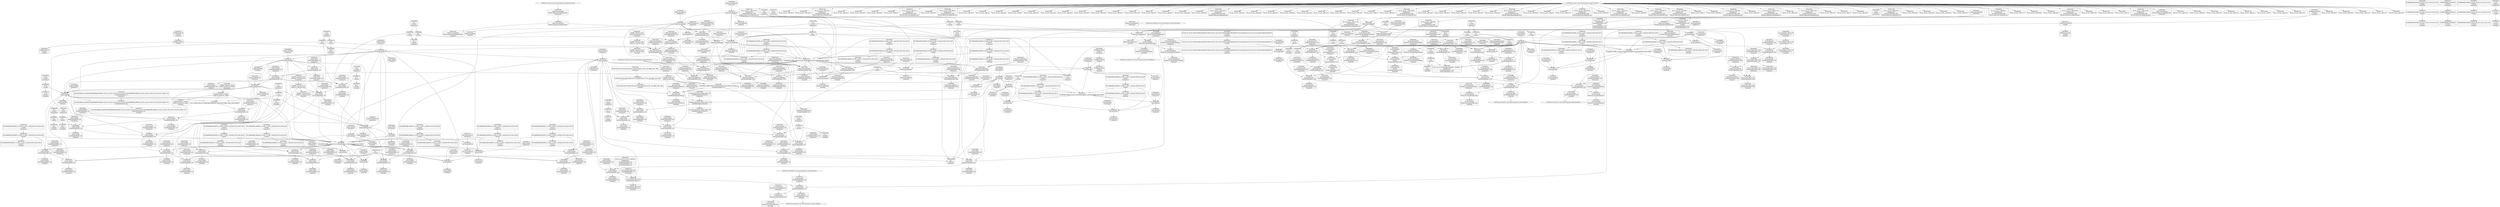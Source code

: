 digraph {
	CE0x50766e0 [shape=record,shape=Mrecord,label="{CE0x50766e0|i64*_getelementptr_inbounds_(_11_x_i64_,_11_x_i64_*___llvm_gcov_ctr125,_i64_0,_i64_6)|*Constant*}"]
	CE0x5081880 [shape=record,shape=Mrecord,label="{CE0x5081880|i8_4|*Constant*}"]
	CE0x50721d0 [shape=record,shape=Mrecord,label="{CE0x50721d0|selinux_sem_semop:perms.0|*SummSource*}"]
	CE0x5067300 [shape=record,shape=Mrecord,label="{CE0x5067300|80:_i32,_112:_i8*,_:_CRE_33,34_}"]
	CE0x50b37f0 [shape=record,shape=Mrecord,label="{CE0x50b37f0|i64*_getelementptr_inbounds_(_11_x_i64_,_11_x_i64_*___llvm_gcov_ctr125,_i64_0,_i64_0)|*Constant*|*SummSink*}"]
	CE0x5068570 [shape=record,shape=Mrecord,label="{CE0x5068570|GLOBAL:ipc_has_perm|*Constant*|*SummSink*}"]
	CE0x5068b50 [shape=record,shape=Mrecord,label="{CE0x5068b50|ipc_has_perm:ipc_perms|Function::ipc_has_perm&Arg::ipc_perms::|*SummSink*}"]
	CE0x5088bb0 [shape=record,shape=Mrecord,label="{CE0x5088bb0|current_sid:tmp17|security/selinux/hooks.c,218|*SummSink*}"]
	CE0x50546d0 [shape=record,shape=Mrecord,label="{CE0x50546d0|80:_i32,_112:_i8*,_:_CRE_152,160_|*MultipleSource*|security/selinux/hooks.c,5480|Function::selinux_sem_semop&Arg::sma::}"]
	CE0x50a1270 [shape=record,shape=Mrecord,label="{CE0x50a1270|avc_has_perm:ssid|Function::avc_has_perm&Arg::ssid::}"]
	CE0x5063c00 [shape=record,shape=Mrecord,label="{CE0x5063c00|80:_i32,_112:_i8*,_:_CRE_41,42_}"]
	CE0x509ec20 [shape=record,shape=Mrecord,label="{CE0x509ec20|ipc_has_perm:sid1|security/selinux/hooks.c,5136|*SummSource*}"]
	CE0x50793a0 [shape=record,shape=Mrecord,label="{CE0x50793a0|selinux_sem_semop:tmp3|security/selinux/hooks.c,5475|*SummSink*}"]
	CE0x50ac340 [shape=record,shape=Mrecord,label="{CE0x50ac340|_call_void_lockdep_rcu_suspicious(i8*_getelementptr_inbounds_(_25_x_i8_,_25_x_i8_*_.str3,_i32_0,_i32_0),_i32_218,_i8*_getelementptr_inbounds_(_45_x_i8_,_45_x_i8_*_.str12,_i32_0,_i32_0))_#10,_!dbg_!27727|security/selinux/hooks.c,218}"]
	CE0x506e170 [shape=record,shape=Mrecord,label="{CE0x506e170|i64_0|*Constant*}"]
	CE0x507c770 [shape=record,shape=Mrecord,label="{CE0x507c770|_call_void_mcount()_#3|*SummSource*}"]
	CE0x506c9a0 [shape=record,shape=Mrecord,label="{CE0x506c9a0|current_sid:entry|*SummSink*}"]
	CE0x506a270 [shape=record,shape=Mrecord,label="{CE0x506a270|get_current:tmp3|*SummSource*}"]
	CE0x50a32a0 [shape=record,shape=Mrecord,label="{CE0x50a32a0|current_sid:tmp21|security/selinux/hooks.c,218}"]
	CE0x506b530 [shape=record,shape=Mrecord,label="{CE0x506b530|ipc_has_perm:tmp|*SummSink*}"]
	CE0x50765b0 [shape=record,shape=Mrecord,label="{CE0x50765b0|current_sid:tmp12|security/selinux/hooks.c,218|*SummSink*}"]
	CE0x50a1000 [shape=record,shape=Mrecord,label="{CE0x50a1000|avc_has_perm:entry|*SummSink*}"]
	CE0x506e410 [shape=record,shape=Mrecord,label="{CE0x506e410|GLOBAL:current_sid|*Constant*}"]
	CE0x50b2030 [shape=record,shape=Mrecord,label="{CE0x50b2030|current_sid:if.then}"]
	CE0x5088e40 [shape=record,shape=Mrecord,label="{CE0x5088e40|current_sid:tmp18|security/selinux/hooks.c,218}"]
	CE0x50a76f0 [shape=record,shape=Mrecord,label="{CE0x50a76f0|current_sid:tmp21|security/selinux/hooks.c,218|*SummSink*}"]
	CE0x5075030 [shape=record,shape=Mrecord,label="{CE0x5075030|80:_i32,_112:_i8*,_:_CRE_2,3_}"]
	CE0x505c520 [shape=record,shape=Mrecord,label="{CE0x505c520|selinux_sem_semop:tmp8|security/selinux/hooks.c,5478|*SummSink*}"]
	CE0x5062d40 [shape=record,shape=Mrecord,label="{CE0x5062d40|80:_i32,_112:_i8*,_:_CRE_64,65_}"]
	CE0x5082590 [shape=record,shape=Mrecord,label="{CE0x5082590|i32_1|*Constant*}"]
	CE0x507a580 [shape=record,shape=Mrecord,label="{CE0x507a580|80:_i32,_112:_i8*,_:_CRE_96,100_|*MultipleSource*|security/selinux/hooks.c,5480|Function::selinux_sem_semop&Arg::sma::}"]
	CE0x506fb80 [shape=record,shape=Mrecord,label="{CE0x506fb80|i32_0|*Constant*|*SummSink*}"]
	CE0x50762f0 [shape=record,shape=Mrecord,label="{CE0x50762f0|current_sid:tmp12|security/selinux/hooks.c,218}"]
	CE0x5062c10 [shape=record,shape=Mrecord,label="{CE0x5062c10|80:_i32,_112:_i8*,_:_CRE_63,64_}"]
	CE0x50a1670 [shape=record,shape=Mrecord,label="{CE0x50a1670|avc_has_perm:tsid|Function::avc_has_perm&Arg::tsid::}"]
	CE0x506b320 [shape=record,shape=Mrecord,label="{CE0x506b320|i8*_getelementptr_inbounds_(_25_x_i8_,_25_x_i8_*_.str3,_i32_0,_i32_0)|*Constant*}"]
	CE0x50a0410 [shape=record,shape=Mrecord,label="{CE0x50a0410|ipc_has_perm:call2|security/selinux/hooks.c,5136|*SummSource*}"]
	CE0x5076d00 [shape=record,shape=Mrecord,label="{CE0x5076d00|80:_i32,_112:_i8*,_:_CRE_67,68_}"]
	CE0x50a1b10 [shape=record,shape=Mrecord,label="{CE0x50a1b10|avc_has_perm:tclass|Function::avc_has_perm&Arg::tclass::}"]
	CE0x50706f0 [shape=record,shape=Mrecord,label="{CE0x50706f0|80:_i32,_112:_i8*,_:_CRE_49,50_}"]
	CE0x509a5d0 [shape=record,shape=Mrecord,label="{CE0x509a5d0|i64*_getelementptr_inbounds_(_11_x_i64_,_11_x_i64_*___llvm_gcov_ctr125,_i64_0,_i64_10)|*Constant*|*SummSink*}"]
	CE0x50a3f00 [shape=record,shape=Mrecord,label="{CE0x50a3f00|current_sid:tmp24|security/selinux/hooks.c,220}"]
	CE0x50a8460 [shape=record,shape=Mrecord,label="{CE0x50a8460|current_sid:tmp23|security/selinux/hooks.c,218}"]
	CE0x5070a80 [shape=record,shape=Mrecord,label="{CE0x5070a80|80:_i32,_112:_i8*,_:_CRE_52,53_}"]
	CE0x50a0bd0 [shape=record,shape=Mrecord,label="{CE0x50a0bd0|avc_has_perm:entry}"]
	CE0x5059250 [shape=record,shape=Mrecord,label="{CE0x5059250|selinux_sem_semop:tmp10|security/selinux/hooks.c,5480|*SummSource*}"]
	CE0x5065b40 [shape=record,shape=Mrecord,label="{CE0x5065b40|current_sid:land.lhs.true|*SummSource*}"]
	CE0x50a8900 [shape=record,shape=Mrecord,label="{CE0x50a8900|current_sid:tmp23|security/selinux/hooks.c,218|*SummSink*}"]
	CE0x50720e0 [shape=record,shape=Mrecord,label="{CE0x50720e0|selinux_sem_semop:perms.0}"]
	CE0x507dcc0 [shape=record,shape=Mrecord,label="{CE0x507dcc0|ipc_has_perm:tmp5|security/selinux/hooks.c,5131|*SummSource*}"]
	CE0x509b2e0 [shape=record,shape=Mrecord,label="{CE0x509b2e0|GLOBAL:get_current|*Constant*}"]
	CE0x5066ce0 [shape=record,shape=Mrecord,label="{CE0x5066ce0|80:_i32,_112:_i8*,_:_CRE_88,92_|*MultipleSource*|security/selinux/hooks.c,5480|Function::selinux_sem_semop&Arg::sma::}"]
	CE0x5066780 [shape=record,shape=Mrecord,label="{CE0x5066780|80:_i32,_112:_i8*,_:_CRE_80,84_|*MultipleSource*|security/selinux/hooks.c,5480|Function::selinux_sem_semop&Arg::sma::}"]
	CE0x509dc60 [shape=record,shape=Mrecord,label="{CE0x509dc60|current_sid:if.end|*SummSink*}"]
	CE0x50693d0 [shape=record,shape=Mrecord,label="{CE0x50693d0|_ret_i32_%call2,_!dbg_!27728|security/selinux/hooks.c,5136|*SummSink*}"]
	CE0x506a8e0 [shape=record,shape=Mrecord,label="{CE0x506a8e0|i64_3|*Constant*|*SummSink*}"]
	CE0x50af230 [shape=record,shape=Mrecord,label="{CE0x50af230|current_sid:if.end|*SummSource*}"]
	CE0x50acdb0 [shape=record,shape=Mrecord,label="{CE0x50acdb0|current_sid:tmp4|security/selinux/hooks.c,218|*SummSink*}"]
	CE0x5082f20 [shape=record,shape=Mrecord,label="{CE0x5082f20|i8*_getelementptr_inbounds_(_25_x_i8_,_25_x_i8_*_.str3,_i32_0,_i32_0)|*Constant*|*SummSink*}"]
	CE0x50663f0 [shape=record,shape=Mrecord,label="{CE0x50663f0|80:_i32,_112:_i8*,_:_CRE_71,72_}"]
	CE0x50680b0 [shape=record,shape=Mrecord,label="{CE0x50680b0|ipc_has_perm:bb|*SummSource*}"]
	CE0x50a14c0 [shape=record,shape=Mrecord,label="{CE0x50a14c0|avc_has_perm:ssid|Function::avc_has_perm&Arg::ssid::|*SummSource*}"]
	CE0x50b4eb0 [shape=record,shape=Mrecord,label="{CE0x50b4eb0|current_sid:tmp7|security/selinux/hooks.c,218|*SummSink*}"]
	CE0x5054390 [shape=record,shape=Mrecord,label="{CE0x5054390|selinux_sem_semop:bb|*SummSink*}"]
	CE0x509fdc0 [shape=record,shape=Mrecord,label="{CE0x509fdc0|ipc_has_perm:tmp8|security/selinux/hooks.c,5136}"]
	CE0x5062e70 [shape=record,shape=Mrecord,label="{CE0x5062e70|80:_i32,_112:_i8*,_:_CRE_65,66_}"]
	CE0x5069750 [shape=record,shape=Mrecord,label="{CE0x5069750|i32_0|*Constant*}"]
	CE0x5055650 [shape=record,shape=Mrecord,label="{CE0x5055650|_ret_i32_%call,_!dbg_!27725|security/selinux/hooks.c,5480|*SummSink*}"]
	CE0x50655a0 [shape=record,shape=Mrecord,label="{CE0x50655a0|ipc_has_perm:tmp6|*LoadInst*|security/selinux/hooks.c,5134}"]
	CE0x5062620 [shape=record,shape=Mrecord,label="{CE0x5062620|80:_i32,_112:_i8*,_:_CRE_58,59_}"]
	CE0x5064b30 [shape=record,shape=Mrecord,label="{CE0x5064b30|current_sid:tobool|security/selinux/hooks.c,218}"]
	CE0x5065000 [shape=record,shape=Mrecord,label="{CE0x5065000|i32_3|*Constant*|*SummSink*}"]
	CE0x50616a0 [shape=record,shape=Mrecord,label="{CE0x50616a0|selinux_sem_semop:tmp}"]
	CE0x50b14f0 [shape=record,shape=Mrecord,label="{CE0x50b14f0|i64*_getelementptr_inbounds_(_11_x_i64_,_11_x_i64_*___llvm_gcov_ctr125,_i64_0,_i64_8)|*Constant*|*SummSource*}"]
	CE0x5054e10 [shape=record,shape=Mrecord,label="{CE0x5054e10|80:_i32,_112:_i8*,_:_CRE_184,188_|*MultipleSource*|security/selinux/hooks.c,5480|Function::selinux_sem_semop&Arg::sma::}"]
	CE0x5082e60 [shape=record,shape=Mrecord,label="{CE0x5082e60|i8*_getelementptr_inbounds_(_25_x_i8_,_25_x_i8_*_.str3,_i32_0,_i32_0)|*Constant*|*SummSource*}"]
	CE0x50a39f0 [shape=record,shape=Mrecord,label="{CE0x50a39f0|i64*_getelementptr_inbounds_(_2_x_i64_,_2_x_i64_*___llvm_gcov_ctr98,_i64_0,_i64_0)|*Constant*|*SummSource*}"]
	CE0x50a38c0 [shape=record,shape=Mrecord,label="{CE0x50a38c0|get_current:bb}"]
	CE0x50624f0 [shape=record,shape=Mrecord,label="{CE0x50624f0|80:_i32,_112:_i8*,_:_CRE_57,58_}"]
	CE0x50742b0 [shape=record,shape=Mrecord,label="{CE0x50742b0|80:_i32,_112:_i8*,_:_CRE_31,32_}"]
	CE0x50b40c0 [shape=record,shape=Mrecord,label="{CE0x50b40c0|current_sid:tmp7|security/selinux/hooks.c,218|*SummSource*}"]
	CE0x5076970 [shape=record,shape=Mrecord,label="{CE0x5076970|i64*_getelementptr_inbounds_(_11_x_i64_,_11_x_i64_*___llvm_gcov_ctr125,_i64_0,_i64_6)|*Constant*|*SummSource*}"]
	CE0x5068a00 [shape=record,shape=Mrecord,label="{CE0x5068a00|ipc_has_perm:ipc_perms|Function::ipc_has_perm&Arg::ipc_perms::}"]
	CE0x509db70 [shape=record,shape=Mrecord,label="{CE0x509db70|i64_5|*Constant*}"]
	CE0x506e100 [shape=record,shape=Mrecord,label="{CE0x506e100|selinux_sem_semop:tmp2|security/selinux/hooks.c,5475}"]
	CE0x5053ec0 [shape=record,shape=Mrecord,label="{CE0x5053ec0|selinux_sem_semop:tmp1}"]
	CE0x507c3f0 [shape=record,shape=Mrecord,label="{CE0x507c3f0|ipc_has_perm:call|security/selinux/hooks.c,5129|*SummSource*}"]
	CE0x5073c10 [shape=record,shape=Mrecord,label="{CE0x5073c10|_call_void_mcount()_#3|*SummSource*}"]
	CE0x505ba80 [shape=record,shape=Mrecord,label="{CE0x505ba80|selinux_sem_semop:if.end}"]
	"CONST[source:0(mediator),value:0(static)][purpose:{operation}][SrcIdx:6]"
	CE0x5079330 [shape=record,shape=Mrecord,label="{CE0x5079330|selinux_sem_semop:tmp3|security/selinux/hooks.c,5475|*SummSource*}"]
	CE0x50b36b0 [shape=record,shape=Mrecord,label="{CE0x50b36b0|i64*_getelementptr_inbounds_(_11_x_i64_,_11_x_i64_*___llvm_gcov_ctr125,_i64_0,_i64_0)|*Constant*|*SummSource*}"]
	CE0x5076e90 [shape=record,shape=Mrecord,label="{CE0x5076e90|80:_i32,_112:_i8*,_:_CRE_7,8_}"]
	CE0x5063660 [shape=record,shape=Mrecord,label="{CE0x5063660|selinux_sem_semop:sma|Function::selinux_sem_semop&Arg::sma::|*SummSink*}"]
	CE0x5054c40 [shape=record,shape=Mrecord,label="{CE0x5054c40|80:_i32,_112:_i8*,_:_CRE_176,184_|*MultipleSource*|security/selinux/hooks.c,5480|Function::selinux_sem_semop&Arg::sma::}"]
	CE0x50ac770 [shape=record,shape=Mrecord,label="{CE0x50ac770|GLOBAL:lockdep_rcu_suspicious|*Constant*|*SummSource*}"]
	CE0x5060b80 [shape=record,shape=Mrecord,label="{CE0x5060b80|selinux_sem_semop:tmp11|security/selinux/hooks.c,5480}"]
	CE0x50897e0 [shape=record,shape=Mrecord,label="{CE0x50897e0|current_sid:tmp2|*SummSink*}"]
	CE0x505ecc0 [shape=record,shape=Mrecord,label="{CE0x505ecc0|80:_i32,_112:_i8*,_:_CRE_12,13_}"]
	CE0x5078fe0 [shape=record,shape=Mrecord,label="{CE0x5078fe0|i64*_getelementptr_inbounds_(_6_x_i64_,_6_x_i64_*___llvm_gcov_ctr323,_i64_0,_i64_4)|*Constant*|*SummSource*}"]
	CE0x5068800 [shape=record,shape=Mrecord,label="{CE0x5068800|ipc_has_perm:entry|*SummSink*}"]
	CE0x5071c10 [shape=record,shape=Mrecord,label="{CE0x5071c10|i64*_getelementptr_inbounds_(_6_x_i64_,_6_x_i64_*___llvm_gcov_ctr323,_i64_0,_i64_5)|*Constant*|*SummSource*}"]
	"CONST[source:2(external),value:2(dynamic)][purpose:{subject}][SrcIdx:7]"
	CE0x5070f40 [shape=record,shape=Mrecord,label="{CE0x5070f40|80:_i32,_112:_i8*,_:_CRE_56,57_}"]
	CE0x50542e0 [shape=record,shape=Mrecord,label="{CE0x50542e0|selinux_sem_semop:tmp|*SummSink*}"]
	CE0x506ba70 [shape=record,shape=Mrecord,label="{CE0x506ba70|%struct.task_struct*_(%struct.task_struct**)*_asm_movq_%gs:$_1:P_,$0_,_r,im,_dirflag_,_fpsr_,_flags_}"]
	CE0x507c960 [shape=record,shape=Mrecord,label="{CE0x507c960|current_sid:call|security/selinux/hooks.c,218}"]
	CE0x506a1c0 [shape=record,shape=Mrecord,label="{CE0x506a1c0|_call_void_mcount()_#3}"]
	CE0x50a0590 [shape=record,shape=Mrecord,label="{CE0x50a0590|ipc_has_perm:call2|security/selinux/hooks.c,5136|*SummSink*}"]
	CE0x5073df0 [shape=record,shape=Mrecord,label="{CE0x5073df0|80:_i32,_112:_i8*,_:_CRE_27,28_}"]
	CE0x5060830 [shape=record,shape=Mrecord,label="{CE0x5060830|i64*_getelementptr_inbounds_(_2_x_i64_,_2_x_i64_*___llvm_gcov_ctr98,_i64_0,_i64_1)|*Constant*|*SummSource*}"]
	CE0x509e670 [shape=record,shape=Mrecord,label="{CE0x509e670|ipc_has_perm:ipc_id|security/selinux/hooks.c,5134|*SummSource*}"]
	CE0x507e810 [shape=record,shape=Mrecord,label="{CE0x507e810|i64_1|*Constant*}"]
	CE0x505e150 [shape=record,shape=Mrecord,label="{CE0x505e150|i64*_getelementptr_inbounds_(_2_x_i64_,_2_x_i64_*___llvm_gcov_ctr294,_i64_0,_i64_0)|*Constant*|*SummSink*}"]
	CE0x509e370 [shape=record,shape=Mrecord,label="{CE0x509e370|ipc_has_perm:u|security/selinux/hooks.c,5134|*SummSink*}"]
	CE0x5046830 [shape=record,shape=Mrecord,label="{CE0x5046830|ipc_has_perm:tmp4|*LoadInst*|security/selinux/hooks.c,5131|*SummSink*}"]
	CE0x50b10d0 [shape=record,shape=Mrecord,label="{CE0x50b10d0|current_sid:tmp14|security/selinux/hooks.c,218|*SummSink*}"]
	CE0x5053c30 [shape=record,shape=Mrecord,label="{CE0x5053c30|COLLAPSED:_GCMRE___llvm_gcov_ctr323_internal_global_6_x_i64_zeroinitializer:_elem_0:default:}"]
	CE0x50662c0 [shape=record,shape=Mrecord,label="{CE0x50662c0|80:_i32,_112:_i8*,_:_CRE_70,71_}"]
	CE0x5d30990 [shape=record,shape=Mrecord,label="{CE0x5d30990|i32_16|*Constant*|*SummSource*}"]
	CE0x507e7a0 [shape=record,shape=Mrecord,label="{CE0x507e7a0|current_sid:tmp|*SummSink*}"]
	CE0x509a9d0 [shape=record,shape=Mrecord,label="{CE0x509a9d0|current_sid:tmp20|security/selinux/hooks.c,218|*SummSink*}"]
	CE0x507f860 [shape=record,shape=Mrecord,label="{CE0x507f860|i32_78|*Constant*|*SummSource*}"]
	CE0x506e9e0 [shape=record,shape=Mrecord,label="{CE0x506e9e0|selinux_sem_semop:entry|*SummSource*}"]
	CE0x5081b20 [shape=record,shape=Mrecord,label="{CE0x5081b20|i8_4|*Constant*|*SummSink*}"]
	CE0x509e1b0 [shape=record,shape=Mrecord,label="{CE0x509e1b0|ipc_has_perm:u|security/selinux/hooks.c,5134|*SummSource*}"]
	CE0x509a2d0 [shape=record,shape=Mrecord,label="{CE0x509a2d0|current_sid:tmp19|security/selinux/hooks.c,218|*SummSource*}"]
	CE0x506c300 [shape=record,shape=Mrecord,label="{CE0x506c300|get_current:tmp3}"]
	CE0x50771f0 [shape=record,shape=Mrecord,label="{CE0x50771f0|80:_i32,_112:_i8*,_:_CRE_10,11_}"]
	CE0x50606b0 [shape=record,shape=Mrecord,label="{CE0x50606b0|selinux_sem_semop:tmp1|*SummSource*}"]
	CE0x506c110 [shape=record,shape=Mrecord,label="{CE0x506c110|i64*_getelementptr_inbounds_(_11_x_i64_,_11_x_i64_*___llvm_gcov_ctr125,_i64_0,_i64_1)|*Constant*}"]
	CE0x5087f70 [shape=record,shape=Mrecord,label="{CE0x5087f70|i8*_getelementptr_inbounds_(_45_x_i8_,_45_x_i8_*_.str12,_i32_0,_i32_0)|*Constant*}"]
	CE0x5083ce0 [shape=record,shape=Mrecord,label="{CE0x5083ce0|i64*_getelementptr_inbounds_(_2_x_i64_,_2_x_i64_*___llvm_gcov_ctr98,_i64_0,_i64_1)|*Constant*|*SummSink*}"]
	CE0x50656a0 [shape=record,shape=Mrecord,label="{CE0x50656a0|ipc_has_perm:tmp6|*LoadInst*|security/selinux/hooks.c,5134|*SummSink*}"]
	CE0x5074db0 [shape=record,shape=Mrecord,label="{CE0x5074db0|80:_i32,_112:_i8*,_:_CRE_0,1_}"]
	CE0x5068500 [shape=record,shape=Mrecord,label="{CE0x5068500|GLOBAL:ipc_has_perm|*Constant*|*SummSource*}"]
	CE0x5061590 [shape=record,shape=Mrecord,label="{CE0x5061590|get_current:tmp1|*SummSource*}"]
	CE0x505ef20 [shape=record,shape=Mrecord,label="{CE0x505ef20|80:_i32,_112:_i8*,_:_CRE_14,15_}"]
	CE0x50a3550 [shape=record,shape=Mrecord,label="{CE0x50a3550|i32_22|*Constant*}"]
	CE0x506ccb0 [shape=record,shape=Mrecord,label="{CE0x506ccb0|_ret_i32_%tmp24,_!dbg_!27742|security/selinux/hooks.c,220|*SummSink*}"]
	CE0x5082910 [shape=record,shape=Mrecord,label="{CE0x5082910|i32_1|*Constant*|*SummSink*}"]
	CE0x509d8c0 [shape=record,shape=Mrecord,label="{CE0x509d8c0|current_sid:tobool1|security/selinux/hooks.c,218|*SummSource*}"]
	CE0x506a9c0 [shape=record,shape=Mrecord,label="{CE0x506a9c0|current_sid:tmp4|security/selinux/hooks.c,218|*SummSource*}"]
	CE0x507f6a0 [shape=record,shape=Mrecord,label="{CE0x507f6a0|i32_78|*Constant*}"]
	CE0x505d470 [shape=record,shape=Mrecord,label="{CE0x505d470|selinux_sem_semop:tmp8|security/selinux/hooks.c,5478|*SummSource*}"]
	CE0x5d30be0 [shape=record,shape=Mrecord,label="{CE0x5d30be0|i32_48|*Constant*}"]
	CE0x5075b60 [shape=record,shape=Mrecord,label="{CE0x5075b60|selinux_sem_semop:tmp6|security/selinux/hooks.c,5476}"]
	CE0x5088710 [shape=record,shape=Mrecord,label="{CE0x5088710|i64*_getelementptr_inbounds_(_11_x_i64_,_11_x_i64_*___llvm_gcov_ctr125,_i64_0,_i64_9)|*Constant*|*SummSink*}"]
	CE0x50a3630 [shape=record,shape=Mrecord,label="{CE0x50a3630|0:_i32,_4:_i32,_8:_i32,_12:_i32,_:_CMRE_4,8_|*MultipleSource*|security/selinux/hooks.c,218|security/selinux/hooks.c,218|security/selinux/hooks.c,220}"]
	CE0x50a4550 [shape=record,shape=Mrecord,label="{CE0x50a4550|get_current:bb|*SummSink*}"]
	CE0x509fce0 [shape=record,shape=Mrecord,label="{CE0x509fce0|ipc_has_perm:sclass|security/selinux/hooks.c,5136|*SummSink*}"]
	CE0x50819d0 [shape=record,shape=Mrecord,label="{CE0x50819d0|i8_4|*Constant*|*SummSource*}"]
	CE0x50a8560 [shape=record,shape=Mrecord,label="{CE0x50a8560|current_sid:tmp22|security/selinux/hooks.c,218|*SummSink*}"]
	CE0x50677c0 [shape=record,shape=Mrecord,label="{CE0x50677c0|80:_i32,_112:_i8*,_:_CRE_37,38_}"]
	CE0x5072300 [shape=record,shape=Mrecord,label="{CE0x5072300|selinux_sem_semop:entry|*SummSink*}"]
	CE0x5089b80 [shape=record,shape=Mrecord,label="{CE0x5089b80|_call_void_mcount()_#3|*SummSource*}"]
	CE0x50b0610 [shape=record,shape=Mrecord,label="{CE0x50b0610|current_sid:tmp5|security/selinux/hooks.c,218}"]
	CE0x5067a20 [shape=record,shape=Mrecord,label="{CE0x5067a20|80:_i32,_112:_i8*,_:_CRE_39,40_}"]
	CE0x50a7bd0 [shape=record,shape=Mrecord,label="{CE0x50a7bd0|COLLAPSED:_CMRE:_elem_0::|security/selinux/hooks.c,218}"]
	CE0x5058940 [shape=record,shape=Mrecord,label="{CE0x5058940|i64_1|*Constant*|*SummSink*}"]
	CE0x507e880 [shape=record,shape=Mrecord,label="{CE0x507e880|current_sid:tmp1}"]
	CE0x506b960 [shape=record,shape=Mrecord,label="{CE0x506b960|get_current:tmp4|./arch/x86/include/asm/current.h,14|*SummSource*}"]
	CE0x5061100 [shape=record,shape=Mrecord,label="{CE0x5061100|get_current:tmp1|*SummSink*}"]
	CE0x50a0700 [shape=record,shape=Mrecord,label="{CE0x50a0700|i32_(i32,_i32,_i16,_i32,_%struct.common_audit_data*)*_bitcast_(i32_(i32,_i32,_i16,_i32,_%struct.common_audit_data.495*)*_avc_has_perm_to_i32_(i32,_i32,_i16,_i32,_%struct.common_audit_data*)*)|*Constant*}"]
	CE0x509a6b0 [shape=record,shape=Mrecord,label="{CE0x509a6b0|current_sid:tmp20|security/selinux/hooks.c,218}"]
	CE0x505ffd0 [shape=record,shape=Mrecord,label="{CE0x505ffd0|selinux_sem_semop:tmp7|security/selinux/hooks.c,5476|*SummSink*}"]
	CE0x50460d0 [shape=record,shape=Mrecord,label="{CE0x50460d0|i1_true|*Constant*}"]
	CE0x50a1560 [shape=record,shape=Mrecord,label="{CE0x50a1560|avc_has_perm:ssid|Function::avc_has_perm&Arg::ssid::|*SummSink*}"]
	CE0x50a43d0 [shape=record,shape=Mrecord,label="{CE0x50a43d0|get_current:bb|*SummSource*}"]
	CE0x5070ce0 [shape=record,shape=Mrecord,label="{CE0x5070ce0|80:_i32,_112:_i8*,_:_CRE_54,55_}"]
	CE0x505f290 [shape=record,shape=Mrecord,label="{CE0x505f290|selinux_sem_semop:tobool|security/selinux/hooks.c,5475|*SummSink*}"]
	CE0x505eb90 [shape=record,shape=Mrecord,label="{CE0x505eb90|80:_i32,_112:_i8*,_:_CRE_11,12_}"]
	CE0x505fcd0 [shape=record,shape=Mrecord,label="{CE0x505fcd0|i64*_getelementptr_inbounds_(_6_x_i64_,_6_x_i64_*___llvm_gcov_ctr323,_i64_0,_i64_4)|*Constant*}"]
	CE0x50833c0 [shape=record,shape=Mrecord,label="{CE0x50833c0|i32_218|*Constant*|*SummSource*}"]
	CE0x5071470 [shape=record,shape=Mrecord,label="{CE0x5071470|80:_i32,_112:_i8*,_:_CRE_16,17_}"]
	CE0x5071df0 [shape=record,shape=Mrecord,label="{CE0x5071df0|i64*_getelementptr_inbounds_(_6_x_i64_,_6_x_i64_*___llvm_gcov_ctr323,_i64_0,_i64_5)|*Constant*|*SummSink*}"]
	CE0x505d4e0 [shape=record,shape=Mrecord,label="{CE0x505d4e0|selinux_sem_semop:tmp8|security/selinux/hooks.c,5478}"]
	CE0x5060070 [shape=record,shape=Mrecord,label="{CE0x5060070|GLOBAL:current_sid|*Constant*|*SummSource*}"]
	CE0x50c5ad0 [shape=record,shape=Mrecord,label="{CE0x50c5ad0|%struct.task_struct*_(%struct.task_struct**)*_asm_movq_%gs:$_1:P_,$0_,_r,im,_dirflag_,_fpsr_,_flags_|*SummSink*}"]
	CE0x50a7db0 [shape=record,shape=Mrecord,label="{CE0x50a7db0|current_sid:security|security/selinux/hooks.c,218|*SummSource*}"]
	CE0x5072590 [shape=record,shape=Mrecord,label="{CE0x5072590|selinux_sem_semop:tmp9|security/selinux/hooks.c,5478|*SummSink*}"]
	CE0x5088fe0 [shape=record,shape=Mrecord,label="{CE0x5088fe0|current_sid:tmp18|security/selinux/hooks.c,218|*SummSource*}"]
	CE0x5063f90 [shape=record,shape=Mrecord,label="{CE0x5063f90|80:_i32,_112:_i8*,_:_CRE_44,45_}"]
	CE0x50b1140 [shape=record,shape=Mrecord,label="{CE0x50b1140|i1_true|*Constant*|*SummSink*}"]
	CE0x507a750 [shape=record,shape=Mrecord,label="{CE0x507a750|80:_i32,_112:_i8*,_:_CRE_100,102_|*MultipleSource*|security/selinux/hooks.c,5480|Function::selinux_sem_semop&Arg::sma::}"]
	CE0x5069540 [shape=record,shape=Mrecord,label="{CE0x5069540|ipc_has_perm:bb|*SummSink*}"]
	CE0x5070820 [shape=record,shape=Mrecord,label="{CE0x5070820|80:_i32,_112:_i8*,_:_CRE_50,51_}"]
	CE0x50883b0 [shape=record,shape=Mrecord,label="{CE0x50883b0|i64*_getelementptr_inbounds_(_11_x_i64_,_11_x_i64_*___llvm_gcov_ctr125,_i64_0,_i64_9)|*Constant*}"]
	CE0x50b0790 [shape=record,shape=Mrecord,label="{CE0x50b0790|current_sid:tmp6|security/selinux/hooks.c,218}"]
	CE0x5067560 [shape=record,shape=Mrecord,label="{CE0x5067560|80:_i32,_112:_i8*,_:_CRE_35,36_}"]
	CE0x507f980 [shape=record,shape=Mrecord,label="{CE0x507f980|current_sid:cred|security/selinux/hooks.c,218}"]
	CE0x50b3f50 [shape=record,shape=Mrecord,label="{CE0x50b3f50|current_sid:tmp7|security/selinux/hooks.c,218}"]
	CE0x507a3b0 [shape=record,shape=Mrecord,label="{CE0x507a3b0|80:_i32,_112:_i8*,_:_CRE_92,96_|*MultipleSource*|security/selinux/hooks.c,5480|Function::selinux_sem_semop&Arg::sma::}"]
	CE0x507e3e0 [shape=record,shape=Mrecord,label="{CE0x507e3e0|ipc_has_perm:type|security/selinux/hooks.c,5133|*SummSource*}"]
	CE0x50a4220 [shape=record,shape=Mrecord,label="{CE0x50a4220|current_sid:tmp24|security/selinux/hooks.c,220|*SummSink*}"]
	CE0x50a19a0 [shape=record,shape=Mrecord,label="{CE0x50a19a0|avc_has_perm:tsid|Function::avc_has_perm&Arg::tsid::|*SummSink*}"]
	CE0x5081f80 [shape=record,shape=Mrecord,label="{CE0x5081f80|ipc_has_perm:security|security/selinux/hooks.c,5131}"]
	CE0x506e300 [shape=record,shape=Mrecord,label="{CE0x506e300|ipc_has_perm:call|security/selinux/hooks.c,5129|*SummSink*}"]
	CE0x5053e10 [shape=record,shape=Mrecord,label="{CE0x5053e10|selinux_sem_semop:tobool|security/selinux/hooks.c,5475|*SummSource*}"]
	CE0x509e920 [shape=record,shape=Mrecord,label="{CE0x509e920|ipc_has_perm:sid1|security/selinux/hooks.c,5136}"]
	CE0x50b1480 [shape=record,shape=Mrecord,label="{CE0x50b1480|i64*_getelementptr_inbounds_(_11_x_i64_,_11_x_i64_*___llvm_gcov_ctr125,_i64_0,_i64_8)|*Constant*}"]
	CE0x5071930 [shape=record,shape=Mrecord,label="{CE0x5071930|80:_i32,_112:_i8*,_:_CRE_20,21_}"]
	CE0x5059df0 [shape=record,shape=Mrecord,label="{CE0x5059df0|i64_2|*Constant*|*SummSink*}"]
	CE0x5061420 [shape=record,shape=Mrecord,label="{CE0x5061420|selinux_sem_semop:if.else}"]
	CE0x5053ac0 [shape=record,shape=Mrecord,label="{CE0x5053ac0|selinux_sem_semop:tmp1|*SummSink*}"]
	CE0x66e8330 [shape=record,shape=Mrecord,label="{CE0x66e8330|selinux_sem_semop:tmp5|security/selinux/hooks.c,5475|*SummSource*}"]
	CE0x50534f0 [shape=record,shape=Mrecord,label="{CE0x50534f0|i32_0|*Constant*|*SummSource*}"]
	CE0x50aa9b0 [shape=record,shape=Mrecord,label="{CE0x50aa9b0|i64_4|*Constant*}"]
	CE0x50a22a0 [shape=record,shape=Mrecord,label="{CE0x50a22a0|avc_has_perm:requested|Function::avc_has_perm&Arg::requested::|*SummSource*}"]
	CE0x50afad0 [shape=record,shape=Mrecord,label="{CE0x50afad0|current_sid:if.then|*SummSource*}"]
	CE0x5059e60 [shape=record,shape=Mrecord,label="{CE0x5059e60|i64_2|*Constant*|*SummSource*}"]
	CE0x5071800 [shape=record,shape=Mrecord,label="{CE0x5071800|80:_i32,_112:_i8*,_:_CRE_19,20_}"]
	CE0x509f260 [shape=record,shape=Mrecord,label="{CE0x509f260|0:_i16,_4:_i32,_:_CRE_4,8_|*MultipleSource*|security/selinux/hooks.c,5136|*LoadInst*|security/selinux/hooks.c,5131|security/selinux/hooks.c,5131}"]
	CE0x50a3420 [shape=record,shape=Mrecord,label="{CE0x50a3420|current_sid:tmp21|security/selinux/hooks.c,218|*SummSource*}"]
	CE0x50b6e60 [shape=record,shape=Mrecord,label="{CE0x50b6e60|GLOBAL:__llvm_gcov_ctr125|Global_var:__llvm_gcov_ctr125}"]
	CE0x5062750 [shape=record,shape=Mrecord,label="{CE0x5062750|80:_i32,_112:_i8*,_:_CRE_59,60_}"]
	CE0x5065270 [shape=record,shape=Mrecord,label="{CE0x5065270|ipc_has_perm:key|security/selinux/hooks.c,5134|*SummSource*}"]
	CE0x506e840 [shape=record,shape=Mrecord,label="{CE0x506e840|i64_0|*Constant*|*SummSink*}"]
	CE0x50565f0 [shape=record,shape=Mrecord,label="{CE0x50565f0|80:_i32,_112:_i8*,_:_CRE_3,4_}"]
	CE0x50a1cb0 [shape=record,shape=Mrecord,label="{CE0x50a1cb0|avc_has_perm:tclass|Function::avc_has_perm&Arg::tclass::|*SummSource*}"]
	CE0x508a4b0 [shape=record,shape=Mrecord,label="{CE0x508a4b0|i64*_getelementptr_inbounds_(_6_x_i64_,_6_x_i64_*___llvm_gcov_ctr323,_i64_0,_i64_0)|*Constant*}"]
	CE0x5089d10 [shape=record,shape=Mrecord,label="{CE0x5089d10|ipc_has_perm:call|security/selinux/hooks.c,5129}"]
	CE0x5066520 [shape=record,shape=Mrecord,label="{CE0x5066520|80:_i32,_112:_i8*,_:_CRE_72,73_|*MultipleSource*|security/selinux/hooks.c,5480|Function::selinux_sem_semop&Arg::sma::}"]
	CE0x507f290 [shape=record,shape=Mrecord,label="{CE0x507f290|_ret_%struct.task_struct*_%tmp4,_!dbg_!27714|./arch/x86/include/asm/current.h,14}"]
	CE0x5063e60 [shape=record,shape=Mrecord,label="{CE0x5063e60|80:_i32,_112:_i8*,_:_CRE_43,44_}"]
	CE0x5068a70 [shape=record,shape=Mrecord,label="{CE0x5068a70|ipc_has_perm:ipc_perms|Function::ipc_has_perm&Arg::ipc_perms::|*SummSource*}"]
	CE0x50a8170 [shape=record,shape=Mrecord,label="{CE0x50a8170|current_sid:tmp22|security/selinux/hooks.c,218}"]
	CE0x5068650 [shape=record,shape=Mrecord,label="{CE0x5068650|ipc_has_perm:entry}"]
	CE0x50d1e50 [shape=record,shape=Mrecord,label="{CE0x50d1e50|get_current:tmp2}"]
	CE0x50469a0 [shape=record,shape=Mrecord,label="{CE0x50469a0|ipc_has_perm:tmp5|security/selinux/hooks.c,5131}"]
	CE0x5054fe0 [shape=record,shape=Mrecord,label="{CE0x5054fe0|80:_i32,_112:_i8*,_:_CRE_188,192_|*MultipleSource*|security/selinux/hooks.c,5480|Function::selinux_sem_semop&Arg::sma::}"]
	CE0x5074180 [shape=record,shape=Mrecord,label="{CE0x5074180|80:_i32,_112:_i8*,_:_CRE_30,31_}"]
	CE0x50785d0 [shape=record,shape=Mrecord,label="{CE0x50785d0|selinux_sem_semop:tmp11|security/selinux/hooks.c,5480|*SummSink*}"]
	CE0x5065930 [shape=record,shape=Mrecord,label="{CE0x5065930|current_sid:land.lhs.true}"]
	CE0x50aaaf0 [shape=record,shape=Mrecord,label="{CE0x50aaaf0|i64_4|*Constant*|*SummSink*}"]
	CE0x50b0f50 [shape=record,shape=Mrecord,label="{CE0x50b0f50|current_sid:tmp14|security/selinux/hooks.c,218|*SummSource*}"]
	CE0x50b0680 [shape=record,shape=Mrecord,label="{CE0x50b0680|current_sid:tmp5|security/selinux/hooks.c,218|*SummSource*}"]
	CE0x5056780 [shape=record,shape=Mrecord,label="{CE0x5056780|80:_i32,_112:_i8*,_:_CRE_5,6_}"]
	CE0x50aad60 [shape=record,shape=Mrecord,label="{CE0x50aad60|current_sid:tmp9|security/selinux/hooks.c,218|*SummSink*}"]
	"CONST[source:1(input),value:2(dynamic)][purpose:{operation}][SrcIdx:5]"
	CE0x5067430 [shape=record,shape=Mrecord,label="{CE0x5067430|80:_i32,_112:_i8*,_:_CRE_34,35_}"]
	CE0x5072040 [shape=record,shape=Mrecord,label="{CE0x5072040|i32_48|*Constant*|*SummSink*}"]
	CE0x5076f90 [shape=record,shape=Mrecord,label="{CE0x5076f90|80:_i32,_112:_i8*,_:_CRE_8,9_}"]
	CE0x506b070 [shape=record,shape=Mrecord,label="{CE0x506b070|i8_1|*Constant*|*SummSource*}"]
	CE0x5082870 [shape=record,shape=Mrecord,label="{CE0x5082870|i32_1|*Constant*|*SummSource*}"]
	CE0x506f640 [shape=record,shape=Mrecord,label="{CE0x506f640|GLOBAL:current_sid.__warned|Global_var:current_sid.__warned|*SummSource*}"]
	CE0x507f7f0 [shape=record,shape=Mrecord,label="{CE0x507f7f0|i32_78|*Constant*|*SummSink*}"]
	CE0x50aac90 [shape=record,shape=Mrecord,label="{CE0x50aac90|current_sid:tmp9|security/selinux/hooks.c,218|*SummSource*}"]
	CE0x50ac420 [shape=record,shape=Mrecord,label="{CE0x50ac420|_call_void_lockdep_rcu_suspicious(i8*_getelementptr_inbounds_(_25_x_i8_,_25_x_i8_*_.str3,_i32_0,_i32_0),_i32_218,_i8*_getelementptr_inbounds_(_45_x_i8_,_45_x_i8_*_.str12,_i32_0,_i32_0))_#10,_!dbg_!27727|security/selinux/hooks.c,218|*SummSink*}"]
	CE0x507ef00 [shape=record,shape=Mrecord,label="{CE0x507ef00|get_current:entry|*SummSource*}"]
	CE0x5060b10 [shape=record,shape=Mrecord,label="{CE0x5060b10|selinux_sem_semop:sma|Function::selinux_sem_semop&Arg::sma::}"]
	CE0x509a1a0 [shape=record,shape=Mrecord,label="{CE0x509a1a0|i64*_getelementptr_inbounds_(_11_x_i64_,_11_x_i64_*___llvm_gcov_ctr125,_i64_0,_i64_10)|*Constant*}"]
	CE0x50a8780 [shape=record,shape=Mrecord,label="{CE0x50a8780|current_sid:tmp23|security/selinux/hooks.c,218|*SummSource*}"]
	CE0x50880e0 [shape=record,shape=Mrecord,label="{CE0x50880e0|i8*_getelementptr_inbounds_(_45_x_i8_,_45_x_i8_*_.str12,_i32_0,_i32_0)|*Constant*|*SummSink*}"]
	CE0x5056010 [shape=record,shape=Mrecord,label="{CE0x5056010|ipc_has_perm:ad|security/selinux/hooks.c, 5128|*SummSource*}"]
	CE0x50a1de0 [shape=record,shape=Mrecord,label="{CE0x50a1de0|avc_has_perm:tclass|Function::avc_has_perm&Arg::tclass::|*SummSink*}"]
	CE0x5088780 [shape=record,shape=Mrecord,label="{CE0x5088780|current_sid:tmp17|security/selinux/hooks.c,218}"]
	CE0x50a97a0 [shape=record,shape=Mrecord,label="{CE0x50a97a0|current_sid:do.end}"]
	CE0x506a410 [shape=record,shape=Mrecord,label="{CE0x506a410|_call_void_mcount()_#3}"]
	CE0x509e780 [shape=record,shape=Mrecord,label="{CE0x509e780|ipc_has_perm:ipc_id|security/selinux/hooks.c,5134|*SummSink*}"]
	CE0x507ee50 [shape=record,shape=Mrecord,label="{CE0x507ee50|get_current:entry}"]
	CE0x50abcf0 [shape=record,shape=Mrecord,label="{CE0x50abcf0|current_sid:bb}"]
	CE0x50b0900 [shape=record,shape=Mrecord,label="{CE0x50b0900|current_sid:tmp5|security/selinux/hooks.c,218|*SummSink*}"]
	CE0x506be40 [shape=record,shape=Mrecord,label="{CE0x506be40|i64*_getelementptr_inbounds_(_11_x_i64_,_11_x_i64_*___llvm_gcov_ctr125,_i64_0,_i64_1)|*Constant*|*SummSink*}"]
	CE0x50ea550 [shape=record,shape=Mrecord,label="{CE0x50ea550|get_current:tmp|*SummSource*}"]
	CE0x509de20 [shape=record,shape=Mrecord,label="{CE0x509de20|current_sid:do.body|*SummSink*}"]
	CE0x5073850 [shape=record,shape=Mrecord,label="{CE0x5073850|80:_i32,_112:_i8*,_:_CRE_23,24_}"]
	CE0x5078960 [shape=record,shape=Mrecord,label="{CE0x5078960|selinux_sem_semop:sem_perm|security/selinux/hooks.c,5480|*SummSource*}"]
	CE0x5068d90 [shape=record,shape=Mrecord,label="{CE0x5068d90|ipc_has_perm:perms|Function::ipc_has_perm&Arg::perms::|*SummSource*}"]
	CE0x50a0a60 [shape=record,shape=Mrecord,label="{CE0x50a0a60|i32_(i32,_i32,_i16,_i32,_%struct.common_audit_data*)*_bitcast_(i32_(i32,_i32,_i16,_i32,_%struct.common_audit_data.495*)*_avc_has_perm_to_i32_(i32,_i32,_i16,_i32,_%struct.common_audit_data*)*)|*Constant*|*SummSink*}"]
	CE0x505e5e0 [shape=record,shape=Mrecord,label="{CE0x505e5e0|_call_void_mcount()_#3|*SummSink*}"]
	CE0x5079990 [shape=record,shape=Mrecord,label="{CE0x5079990|i32_0|*Constant*}"]
	CE0x5065e80 [shape=record,shape=Mrecord,label="{CE0x5065e80|current_sid:if.then|*SummSink*}"]
	CE0x50716d0 [shape=record,shape=Mrecord,label="{CE0x50716d0|80:_i32,_112:_i8*,_:_CRE_18,19_}"]
	CE0x5078150 [shape=record,shape=Mrecord,label="{CE0x5078150|selinux_sem_semop:tmp6|security/selinux/hooks.c,5476|*SummSource*}"]
	CE0x50678f0 [shape=record,shape=Mrecord,label="{CE0x50678f0|80:_i32,_112:_i8*,_:_CRE_38,39_}"]
	"CONST[source:0(mediator),value:2(dynamic)][purpose:{object}][SnkIdx:1]"
	CE0x50b2800 [shape=record,shape=Mrecord,label="{CE0x50b2800|current_sid:tmp1|*SummSink*}"]
	CE0x505e370 [shape=record,shape=Mrecord,label="{CE0x505e370|current_sid:tobool1|security/selinux/hooks.c,218}"]
	CE0x506fbf0 [shape=record,shape=Mrecord,label="{CE0x506fbf0|i64_2|*Constant*}"]
	CE0x5089680 [shape=record,shape=Mrecord,label="{CE0x5089680|ipc_has_perm:tmp2|*SummSink*}"]
	CE0x5073720 [shape=record,shape=Mrecord,label="{CE0x5073720|80:_i32,_112:_i8*,_:_CRE_22,23_}"]
	CE0x506e7d0 [shape=record,shape=Mrecord,label="{CE0x506e7d0|i64_0|*Constant*|*SummSource*}"]
	CE0x50d1ec0 [shape=record,shape=Mrecord,label="{CE0x50d1ec0|get_current:tmp2|*SummSource*}"]
	CE0x5082250 [shape=record,shape=Mrecord,label="{CE0x5082250|current_sid:tobool|security/selinux/hooks.c,218|*SummSource*}"]
	CE0x5062ae0 [shape=record,shape=Mrecord,label="{CE0x5062ae0|80:_i32,_112:_i8*,_:_CRE_62,63_}"]
	CE0x50ac040 [shape=record,shape=Mrecord,label="{CE0x50ac040|current_sid:do.body}"]
	CE0x50551b0 [shape=record,shape=Mrecord,label="{CE0x50551b0|GLOBAL:ipc_has_perm|*Constant*}"]
	"CONST[source:1(input),value:2(dynamic)][purpose:{object}][SrcIdx:4]"
	CE0x509fb60 [shape=record,shape=Mrecord,label="{CE0x509fb60|ipc_has_perm:sclass|security/selinux/hooks.c,5136|*SummSource*}"]
	CE0x50d2880 [shape=record,shape=Mrecord,label="{CE0x50d2880|GLOBAL:current_task|Global_var:current_task|*SummSource*}"]
	CE0x5089160 [shape=record,shape=Mrecord,label="{CE0x5089160|current_sid:tmp18|security/selinux/hooks.c,218|*SummSink*}"]
	CE0x50ea9c0 [shape=record,shape=Mrecord,label="{CE0x50ea9c0|get_current:tmp}"]
	CE0x5064f20 [shape=record,shape=Mrecord,label="{CE0x5064f20|i32_3|*Constant*}"]
	CE0x50641f0 [shape=record,shape=Mrecord,label="{CE0x50641f0|80:_i32,_112:_i8*,_:_CRE_46,47_}"]
	CE0x50acb00 [shape=record,shape=Mrecord,label="{CE0x50acb00|GLOBAL:lockdep_rcu_suspicious|*Constant*}"]
	CE0x50829a0 [shape=record,shape=Mrecord,label="{CE0x50829a0|COLLAPSED:_GCMRE___llvm_gcov_ctr125_internal_global_11_x_i64_zeroinitializer:_elem_0:default:}"]
	CE0x50b1d00 [shape=record,shape=Mrecord,label="{CE0x50b1d00|i64_5|*Constant*|*SummSink*}"]
	CE0x50715a0 [shape=record,shape=Mrecord,label="{CE0x50715a0|80:_i32,_112:_i8*,_:_CRE_17,18_}"]
	CE0x640d740 [shape=record,shape=Mrecord,label="{CE0x640d740|selinux_sem_semop:tmp4|security/selinux/hooks.c,5475|*SummSink*}"]
	CE0x507bc70 [shape=record,shape=Mrecord,label="{CE0x507bc70|ipc_has_perm:tmp1}"]
	CE0x506a4d0 [shape=record,shape=Mrecord,label="{CE0x506a4d0|i64*_getelementptr_inbounds_(_2_x_i64_,_2_x_i64_*___llvm_gcov_ctr294,_i64_0,_i64_1)|*Constant*|*SummSink*}"]
	CE0x4920160 [shape=record,shape=Mrecord,label="{CE0x4920160|i64*_getelementptr_inbounds_(_6_x_i64_,_6_x_i64_*___llvm_gcov_ctr323,_i64_0,_i64_3)|*Constant*}"]
	CE0x5055a50 [shape=record,shape=Mrecord,label="{CE0x5055a50|_ret_i32_%call,_!dbg_!27725|security/selinux/hooks.c,5480|*SummSource*}"]
	CE0x50466b0 [shape=record,shape=Mrecord,label="{CE0x50466b0|ipc_has_perm:tmp4|*LoadInst*|security/selinux/hooks.c,5131|*SummSource*}"]
	CE0x5060d00 [shape=record,shape=Mrecord,label="{CE0x5060d00|selinux_sem_semop:tmp11|security/selinux/hooks.c,5480|*SummSource*}"]
	CE0x507ecc0 [shape=record,shape=Mrecord,label="{CE0x507ecc0|GLOBAL:get_current|*Constant*|*SummSink*}"]
	CE0x507f330 [shape=record,shape=Mrecord,label="{CE0x507f330|_ret_%struct.task_struct*_%tmp4,_!dbg_!27714|./arch/x86/include/asm/current.h,14|*SummSink*}"]
	CE0x50770c0 [shape=record,shape=Mrecord,label="{CE0x50770c0|80:_i32,_112:_i8*,_:_CRE_9,10_}"]
	CE0x50af120 [shape=record,shape=Mrecord,label="{CE0x50af120|current_sid:land.lhs.true2|*SummSource*}"]
	CE0x5066190 [shape=record,shape=Mrecord,label="{CE0x5066190|80:_i32,_112:_i8*,_:_CRE_69,70_}"]
	CE0x50abc30 [shape=record,shape=Mrecord,label="{CE0x50abc30|current_sid:land.lhs.true2|*SummSink*}"]
	CE0x5050ca0 [shape=record,shape=Mrecord,label="{CE0x5050ca0|selinux_sem_semop:if.end|*SummSource*}"]
	CE0x506bf00 [shape=record,shape=Mrecord,label="{CE0x506bf00|current_sid:tmp2}"]
	CE0x50a21c0 [shape=record,shape=Mrecord,label="{CE0x50a21c0|avc_has_perm:requested|Function::avc_has_perm&Arg::requested::}"]
	CE0x5058790 [shape=record,shape=Mrecord,label="{CE0x5058790|i64*_getelementptr_inbounds_(_6_x_i64_,_6_x_i64_*___llvm_gcov_ctr323,_i64_0,_i64_0)|*Constant*|*SummSource*}"]
	CE0x50a79e0 [shape=record,shape=Mrecord,label="{CE0x50a79e0|i32_22|*Constant*|*SummSink*}"]
	CE0x5053560 [shape=record,shape=Mrecord,label="{CE0x5053560|selinux_sem_semop:alter|Function::selinux_sem_semop&Arg::alter::|*SummSource*}"]
	CE0x5070bb0 [shape=record,shape=Mrecord,label="{CE0x5070bb0|80:_i32,_112:_i8*,_:_CRE_53,54_}"]
	CE0x5064320 [shape=record,shape=Mrecord,label="{CE0x5064320|80:_i32,_112:_i8*,_:_CRE_47,48_}"]
	CE0x507e260 [shape=record,shape=Mrecord,label="{CE0x507e260|ipc_has_perm:type|security/selinux/hooks.c,5133}"]
	CE0x50b3540 [shape=record,shape=Mrecord,label="{CE0x50b3540|i64*_getelementptr_inbounds_(_11_x_i64_,_11_x_i64_*___llvm_gcov_ctr125,_i64_0,_i64_0)|*Constant*}"]
	CE0x506a950 [shape=record,shape=Mrecord,label="{CE0x506a950|current_sid:tmp4|security/selinux/hooks.c,218}"]
	CE0x5079830 [shape=record,shape=Mrecord,label="{CE0x5079830|i32_10|*Constant*|*SummSink*}"]
	CE0x50b3890 [shape=record,shape=Mrecord,label="{CE0x50b3890|current_sid:tmp}"]
	CE0x506cec0 [shape=record,shape=Mrecord,label="{CE0x506cec0|i64*_getelementptr_inbounds_(_2_x_i64_,_2_x_i64_*___llvm_gcov_ctr294,_i64_0,_i64_0)|*Constant*|*SummSource*}"]
	CE0x50544f0 [shape=record,shape=Mrecord,label="{CE0x50544f0|80:_i32,_112:_i8*,_:_CRE_144,152_|*MultipleSource*|security/selinux/hooks.c,5480|Function::selinux_sem_semop&Arg::sma::}"]
	CE0x50792c0 [shape=record,shape=Mrecord,label="{CE0x50792c0|selinux_sem_semop:tmp3|security/selinux/hooks.c,5475}"]
	CE0x506b9d0 [shape=record,shape=Mrecord,label="{CE0x506b9d0|get_current:tmp4|./arch/x86/include/asm/current.h,14|*SummSink*}"]
	CE0x5071f70 [shape=record,shape=Mrecord,label="{CE0x5071f70|i32_48|*Constant*|*SummSource*}"]
	CE0x509f880 [shape=record,shape=Mrecord,label="{CE0x509f880|ipc_has_perm:tmp7|security/selinux/hooks.c,5136|*SummSource*}"]
	CE0x50651a0 [shape=record,shape=Mrecord,label="{CE0x50651a0|ipc_has_perm:key|security/selinux/hooks.c,5134}"]
	CE0x5068fe0 [shape=record,shape=Mrecord,label="{CE0x5068fe0|_ret_i32_%call2,_!dbg_!27728|security/selinux/hooks.c,5136}"]
	CE0x50abed0 [shape=record,shape=Mrecord,label="{CE0x50abed0|current_sid:bb|*SummSink*}"]
	CE0x5089360 [shape=record,shape=Mrecord,label="{CE0x5089360|_call_void_mcount()_#3|*SummSource*}"]
	CE0x5073980 [shape=record,shape=Mrecord,label="{CE0x5073980|80:_i32,_112:_i8*,_:_CRE_24,25_}"]
	CE0x5073f20 [shape=record,shape=Mrecord,label="{CE0x5073f20|80:_i32,_112:_i8*,_:_CRE_28,29_}"]
	CE0x5088b40 [shape=record,shape=Mrecord,label="{CE0x5088b40|current_sid:tmp17|security/selinux/hooks.c,218|*SummSource*}"]
	CE0x50a9ff0 [shape=record,shape=Mrecord,label="{CE0x50a9ff0|current_sid:tmp15|security/selinux/hooks.c,218}"]
	CE0x506e030 [shape=record,shape=Mrecord,label="{CE0x506e030|selinux_sem_semop:alter|Function::selinux_sem_semop&Arg::alter::}"]
	CE0x5050ed0 [shape=record,shape=Mrecord,label="{CE0x5050ed0|selinux_sem_semop:bb|*SummSource*}"]
	CE0x506c6a0 [shape=record,shape=Mrecord,label="{CE0x506c6a0|current_sid:call|security/selinux/hooks.c,218|*SummSource*}"]
	CE0x50b0da0 [shape=record,shape=Mrecord,label="{CE0x50b0da0|current_sid:tmp14|security/selinux/hooks.c,218}"]
	CE0x6fa2a40 [shape=record,shape=Mrecord,label="{CE0x6fa2a40|GLOBAL:__llvm_gcov_ctr323|Global_var:__llvm_gcov_ctr323|*SummSource*}"]
	CE0x5067690 [shape=record,shape=Mrecord,label="{CE0x5067690|80:_i32,_112:_i8*,_:_CRE_36,37_}"]
	CE0x507faf0 [shape=record,shape=Mrecord,label="{CE0x507faf0|current_sid:cred|security/selinux/hooks.c,218|*SummSource*}"]
	CE0x5046410 [shape=record,shape=Mrecord,label="{CE0x5046410|ipc_has_perm:security|security/selinux/hooks.c,5131|*SummSink*}"]
	CE0x507ff20 [shape=record,shape=Mrecord,label="{CE0x507ff20|ipc_has_perm:key|security/selinux/hooks.c,5134|*SummSink*}"]
	CE0x50aa0d0 [shape=record,shape=Mrecord,label="{CE0x50aa0d0|current_sid:tmp15|security/selinux/hooks.c,218|*SummSink*}"]
	CE0x50d26f0 [shape=record,shape=Mrecord,label="{CE0x50d26f0|get_current:tmp|*SummSink*}"]
	CE0x50b2590 [shape=record,shape=Mrecord,label="{CE0x50b2590|i64*_getelementptr_inbounds_(_11_x_i64_,_11_x_i64_*___llvm_gcov_ctr125,_i64_0,_i64_1)|*Constant*|*SummSource*}"]
	CE0x509a640 [shape=record,shape=Mrecord,label="{CE0x509a640|current_sid:tmp19|security/selinux/hooks.c,218|*SummSink*}"]
	CE0x5069640 [shape=record,shape=Mrecord,label="{CE0x5069640|current_sid:call|security/selinux/hooks.c,218|*SummSink*}"]
	CE0x5076b00 [shape=record,shape=Mrecord,label="{CE0x5076b00|ipc_has_perm:tmp3|*SummSource*}"]
	CE0x509f1f0 [shape=record,shape=Mrecord,label="{CE0x509f1f0|0:_i16,_4:_i32,_:_CRE_0,2_|*MultipleSource*|security/selinux/hooks.c,5136|*LoadInst*|security/selinux/hooks.c,5131|security/selinux/hooks.c,5131}"]
	CE0x505da60 [shape=record,shape=Mrecord,label="{CE0x505da60|current_sid:tmp13|security/selinux/hooks.c,218}"]
	CE0x5070610 [shape=record,shape=Mrecord,label="{CE0x5070610|80:_i32,_112:_i8*,_:_CRE_48,49_}"]
	CE0x5079200 [shape=record,shape=Mrecord,label="{CE0x5079200|GLOBAL:__llvm_gcov_ctr323|Global_var:__llvm_gcov_ctr323|*SummSink*}"]
	CE0x5082080 [shape=record,shape=Mrecord,label="{CE0x5082080|ipc_has_perm:security|security/selinux/hooks.c,5131|*SummSource*}"]
	CE0x5070e10 [shape=record,shape=Mrecord,label="{CE0x5070e10|80:_i32,_112:_i8*,_:_CRE_55,56_}"]
	CE0x5061aa0 [shape=record,shape=Mrecord,label="{CE0x5061aa0|selinux_sem_semop:tobool|security/selinux/hooks.c,5475}"]
	CE0x5076430 [shape=record,shape=Mrecord,label="{CE0x5076430|current_sid:tmp12|security/selinux/hooks.c,218|*SummSource*}"]
	CE0x509a520 [shape=record,shape=Mrecord,label="{CE0x509a520|i64*_getelementptr_inbounds_(_11_x_i64_,_11_x_i64_*___llvm_gcov_ctr125,_i64_0,_i64_10)|*Constant*|*SummSource*}"]
	CE0x5064e60 [shape=record,shape=Mrecord,label="{CE0x5064e60|i64*_getelementptr_inbounds_(_6_x_i64_,_6_x_i64_*___llvm_gcov_ctr323,_i64_0,_i64_3)|*Constant*|*SummSource*}"]
	CE0x507bc00 [shape=record,shape=Mrecord,label="{CE0x507bc00|i64_1|*Constant*}"]
	CE0x5082180 [shape=record,shape=Mrecord,label="{CE0x5082180|current_sid:tobool|security/selinux/hooks.c,218|*SummSink*}"]
	CE0x5067fa0 [shape=record,shape=Mrecord,label="{CE0x5067fa0|ipc_has_perm:bb}"]
	CE0x505c680 [shape=record,shape=Mrecord,label="{CE0x505c680|i32_16|*Constant*}"]
	CE0x5061990 [shape=record,shape=Mrecord,label="{CE0x5061990|i64*_getelementptr_inbounds_(_2_x_i64_,_2_x_i64_*___llvm_gcov_ctr98,_i64_0,_i64_1)|*Constant*}"]
	CE0x5073620 [shape=record,shape=Mrecord,label="{CE0x5073620|80:_i32,_112:_i8*,_:_CRE_21,22_}"]
	CE0x50af600 [shape=record,shape=Mrecord,label="{CE0x50af600|current_sid:tmp11|security/selinux/hooks.c,218}"]
	CE0x506c3f0 [shape=record,shape=Mrecord,label="{CE0x506c3f0|i64*_getelementptr_inbounds_(_2_x_i64_,_2_x_i64_*___llvm_gcov_ctr294,_i64_0,_i64_1)|*Constant*|*SummSource*}"]
	CE0x5053ca0 [shape=record,shape=Mrecord,label="{CE0x5053ca0|_call_void_mcount()_#3}"]
	CE0x509f550 [shape=record,shape=Mrecord,label="{CE0x509f550|ipc_has_perm:sclass|security/selinux/hooks.c,5136}"]
	CE0x506e760 [shape=record,shape=Mrecord,label="{CE0x506e760|selinux_sem_semop:tmp2|security/selinux/hooks.c,5475|*SummSink*}"]
	CE0x50abe00 [shape=record,shape=Mrecord,label="{CE0x50abe00|current_sid:bb|*SummSource*}"]
	CE0x66e8230 [shape=record,shape=Mrecord,label="{CE0x66e8230|selinux_sem_semop:tmp5|security/selinux/hooks.c,5475}"]
	CE0x505de80 [shape=record,shape=Mrecord,label="{CE0x505de80|COLLAPSED:_GCMRE___llvm_gcov_ctr294_internal_global_2_x_i64_zeroinitializer:_elem_0:default:}"]
	CE0x50a0930 [shape=record,shape=Mrecord,label="{CE0x50a0930|i32_(i32,_i32,_i16,_i32,_%struct.common_audit_data*)*_bitcast_(i32_(i32,_i32,_i16,_i32,_%struct.common_audit_data.495*)*_avc_has_perm_to_i32_(i32,_i32,_i16,_i32,_%struct.common_audit_data*)*)|*Constant*|*SummSource*}"]
	CE0x505fd40 [shape=record,shape=Mrecord,label="{CE0x505fd40|selinux_sem_semop:tmp7|security/selinux/hooks.c,5476}"]
	CE0x50aab90 [shape=record,shape=Mrecord,label="{CE0x50aab90|current_sid:tmp9|security/selinux/hooks.c,218}"]
	CE0x50758b0 [shape=record,shape=Mrecord,label="{CE0x50758b0|i64*_getelementptr_inbounds_(_6_x_i64_,_6_x_i64_*___llvm_gcov_ctr323,_i64_0,_i64_3)|*Constant*|*SummSink*}"]
	CE0x505edf0 [shape=record,shape=Mrecord,label="{CE0x505edf0|80:_i32,_112:_i8*,_:_CRE_13,14_}"]
	CE0x506ad70 [shape=record,shape=Mrecord,label="{CE0x506ad70|current_sid:tmp16|security/selinux/hooks.c,218|*SummSink*}"]
	CE0x5082630 [shape=record,shape=Mrecord,label="{CE0x5082630|ipc_has_perm:tmp1|*SummSink*}"]
	CE0x50535d0 [shape=record,shape=Mrecord,label="{CE0x50535d0|selinux_sem_semop:alter|Function::selinux_sem_semop&Arg::alter::|*SummSink*}"]
	CE0x50a2d30 [shape=record,shape=Mrecord,label="{CE0x50a2d30|current_sid:land.lhs.true|*SummSink*}"]
	CE0x506f8f0 [shape=record,shape=Mrecord,label="{CE0x506f8f0|current_sid:tmp8|security/selinux/hooks.c,218}"]
	CE0x507f9f0 [shape=record,shape=Mrecord,label="{CE0x507f9f0|COLLAPSED:_GCMRE_current_task_external_global_%struct.task_struct*:_elem_0::|security/selinux/hooks.c,218}"]
	CE0x5065780 [shape=record,shape=Mrecord,label="{CE0x5065780|ipc_has_perm:u|security/selinux/hooks.c,5134}"]
	CE0x507eff0 [shape=record,shape=Mrecord,label="{CE0x507eff0|get_current:entry|*SummSink*}"]
	CE0x50a9080 [shape=record,shape=Mrecord,label="{CE0x50a9080|current_sid:sid|security/selinux/hooks.c,220|*SummSource*}"]
	CE0x5069c60 [shape=record,shape=Mrecord,label="{CE0x5069c60|ipc_has_perm:tmp2|*SummSource*}"]
	CE0x50a1f50 [shape=record,shape=Mrecord,label="{CE0x50a1f50|_ret_i32_%retval.0,_!dbg_!27728|security/selinux/avc.c,775}"]
	CE0x5061520 [shape=record,shape=Mrecord,label="{CE0x5061520|get_current:tmp1}"]
	CE0x50635f0 [shape=record,shape=Mrecord,label="{CE0x50635f0|selinux_sem_semop:sma|Function::selinux_sem_semop&Arg::sma::|*SummSource*}"]
	CE0x509fff0 [shape=record,shape=Mrecord,label="{CE0x509fff0|ipc_has_perm:tmp8|security/selinux/hooks.c,5136|*SummSource*}"]
	CE0x5055d90 [shape=record,shape=Mrecord,label="{CE0x5055d90|i64*_getelementptr_inbounds_(_2_x_i64_,_2_x_i64_*___llvm_gcov_ctr294,_i64_0,_i64_1)|*Constant*}"]
	CE0x50ad0d0 [shape=record,shape=Mrecord,label="{CE0x50ad0d0|GLOBAL:__llvm_gcov_ctr125|Global_var:__llvm_gcov_ctr125|*SummSink*}"]
	CE0x507de10 [shape=record,shape=Mrecord,label="{CE0x507de10|ipc_has_perm:tmp5|security/selinux/hooks.c,5131|*SummSink*}"]
	CE0x50c5be0 [shape=record,shape=Mrecord,label="{CE0x50c5be0|GLOBAL:current_task|Global_var:current_task}"]
	CE0x506cc10 [shape=record,shape=Mrecord,label="{CE0x506cc10|_ret_i32_%tmp24,_!dbg_!27742|security/selinux/hooks.c,220|*SummSource*}"]
	CE0x50462a0 [shape=record,shape=Mrecord,label="{CE0x50462a0|i1_true|*Constant*|*SummSource*}"]
	CE0x50a8e30 [shape=record,shape=Mrecord,label="{CE0x50a8e30|current_sid:sid|security/selinux/hooks.c,220}"]
	CE0x509a830 [shape=record,shape=Mrecord,label="{CE0x509a830|current_sid:tmp20|security/selinux/hooks.c,218|*SummSource*}"]
	"CONST[source:0(mediator),value:2(dynamic)][purpose:{subject}][SnkIdx:0]"
	CE0x5073ab0 [shape=record,shape=Mrecord,label="{CE0x5073ab0|80:_i32,_112:_i8*,_:_CRE_25,26_}"]
	CE0x507e580 [shape=record,shape=Mrecord,label="{CE0x507e580|ipc_has_perm:type|security/selinux/hooks.c,5133|*SummSink*}"]
	CE0x5089770 [shape=record,shape=Mrecord,label="{CE0x5089770|current_sid:tmp2|*SummSource*}"]
	CE0x5074f40 [shape=record,shape=Mrecord,label="{CE0x5074f40|80:_i32,_112:_i8*,_:_CRE_1,2_}"]
	CE0x50d3bf0 [shape=record,shape=Mrecord,label="{CE0x50d3bf0|i64*_getelementptr_inbounds_(_2_x_i64_,_2_x_i64_*___llvm_gcov_ctr98,_i64_0,_i64_0)|*Constant*|*SummSink*}"]
	CE0x50d2b20 [shape=record,shape=Mrecord,label="{CE0x50d2b20|GLOBAL:current_task|Global_var:current_task|*SummSink*}"]
	CE0x5063ae0 [shape=record,shape=Mrecord,label="{CE0x5063ae0|80:_i32,_112:_i8*,_:_CRE_40,41_}"]
	CE0x50b4fe0 [shape=record,shape=Mrecord,label="{CE0x50b4fe0|GLOBAL:current_sid.__warned|Global_var:current_sid.__warned}"]
	CE0x50d1f30 [shape=record,shape=Mrecord,label="{CE0x50d1f30|get_current:tmp2|*SummSink*}"]
	CE0x505db40 [shape=record,shape=Mrecord,label="{CE0x505db40|current_sid:tmp13|security/selinux/hooks.c,218|*SummSink*}"]
	CE0x507b9a0 [shape=record,shape=Mrecord,label="{CE0x507b9a0|selinux_sem_semop:sem_perm|security/selinux/hooks.c,5480|*SummSink*}"]
	CE0x5061c80 [shape=record,shape=Mrecord,label="{CE0x5061c80|selinux_sem_semop:if.else|*SummSource*}"]
	CE0x50a2810 [shape=record,shape=Mrecord,label="{CE0x50a2810|avc_has_perm:auditdata|Function::avc_has_perm&Arg::auditdata::|*SummSink*}"]
	CE0x50ac3b0 [shape=record,shape=Mrecord,label="{CE0x50ac3b0|_call_void_lockdep_rcu_suspicious(i8*_getelementptr_inbounds_(_25_x_i8_,_25_x_i8_*_.str3,_i32_0,_i32_0),_i32_218,_i8*_getelementptr_inbounds_(_45_x_i8_,_45_x_i8_*_.str12,_i32_0,_i32_0))_#10,_!dbg_!27727|security/selinux/hooks.c,218|*SummSource*}"]
	CE0x5056080 [shape=record,shape=Mrecord,label="{CE0x5056080|ipc_has_perm:ad|security/selinux/hooks.c, 5128|*SummSink*}"]
	CE0x5060760 [shape=record,shape=Mrecord,label="{CE0x5060760|selinux_sem_semop:if.end|*SummSink*}"]
	CE0x5081d20 [shape=record,shape=Mrecord,label="{CE0x5081d20|i32_10|*Constant*}"]
	CE0x509f3e0 [shape=record,shape=Mrecord,label="{CE0x509f3e0|ipc_has_perm:tmp7|security/selinux/hooks.c,5136}"]
	CE0x5088070 [shape=record,shape=Mrecord,label="{CE0x5088070|i8*_getelementptr_inbounds_(_45_x_i8_,_45_x_i8_*_.str12,_i32_0,_i32_0)|*Constant*|*SummSource*}"]
	CE0x506a370 [shape=record,shape=Mrecord,label="{CE0x506a370|get_current:tmp3|*SummSink*}"]
	CE0x5069e60 [shape=record,shape=Mrecord,label="{CE0x5069e60|current_sid:tmp3}"]
	CE0x50787c0 [shape=record,shape=Mrecord,label="{CE0x50787c0|selinux_sem_semop:sem_perm|security/selinux/hooks.c,5480}"]
	CE0x50a7e50 [shape=record,shape=Mrecord,label="{CE0x50a7e50|current_sid:security|security/selinux/hooks.c,218|*SummSink*}"]
	CE0x50a4680 [shape=record,shape=Mrecord,label="{CE0x50a4680|i64*_getelementptr_inbounds_(_2_x_i64_,_2_x_i64_*___llvm_gcov_ctr98,_i64_0,_i64_0)|*Constant*}"]
	CE0x506ce50 [shape=record,shape=Mrecord,label="{CE0x506ce50|i64*_getelementptr_inbounds_(_2_x_i64_,_2_x_i64_*___llvm_gcov_ctr294,_i64_0,_i64_0)|*Constant*}"]
	CE0x50a1870 [shape=record,shape=Mrecord,label="{CE0x50a1870|avc_has_perm:tsid|Function::avc_has_perm&Arg::tsid::|*SummSource*}"]
	CE0x50548a0 [shape=record,shape=Mrecord,label="{CE0x50548a0|80:_i32,_112:_i8*,_:_CRE_160,168_|*MultipleSource*|security/selinux/hooks.c,5480|Function::selinux_sem_semop&Arg::sma::}"]
	CE0x50a0120 [shape=record,shape=Mrecord,label="{CE0x50a0120|ipc_has_perm:tmp8|security/selinux/hooks.c,5136|*SummSink*}"]
	CE0x5050e00 [shape=record,shape=Mrecord,label="{CE0x5050e00|selinux_sem_semop:bb}"]
	CE0x50601d0 [shape=record,shape=Mrecord,label="{CE0x50601d0|GLOBAL:current_sid|*Constant*|*SummSink*}"]
	CE0x5061900 [shape=record,shape=Mrecord,label="{CE0x5061900|i64*_getelementptr_inbounds_(_6_x_i64_,_6_x_i64_*___llvm_gcov_ctr323,_i64_0,_i64_0)|*Constant*|*SummSink*}"]
	CE0x5060360 [shape=record,shape=Mrecord,label="{CE0x5060360|current_sid:entry|*SummSource*}"]
	CE0x509e060 [shape=record,shape=Mrecord,label="{CE0x509e060|ipc_has_perm:ipc_id|security/selinux/hooks.c,5134}"]
	CE0x5063d30 [shape=record,shape=Mrecord,label="{CE0x5063d30|80:_i32,_112:_i8*,_:_CRE_42,43_}"]
	CE0x50a4090 [shape=record,shape=Mrecord,label="{CE0x50a4090|current_sid:tmp24|security/selinux/hooks.c,220|*SummSource*}"]
	CE0x5083550 [shape=record,shape=Mrecord,label="{CE0x5083550|i32_218|*Constant*|*SummSink*}"]
	CE0x5073cf0 [shape=record,shape=Mrecord,label="{CE0x5073cf0|80:_i32,_112:_i8*,_:_CRE_26,27_}"]
	CE0x49200f0 [shape=record,shape=Mrecord,label="{CE0x49200f0|GLOBAL:__llvm_gcov_ctr323|Global_var:__llvm_gcov_ctr323}"]
	CE0x5069160 [shape=record,shape=Mrecord,label="{CE0x5069160|_ret_i32_%call2,_!dbg_!27728|security/selinux/hooks.c,5136|*SummSource*}"]
	CE0x507e8f0 [shape=record,shape=Mrecord,label="{CE0x507e8f0|current_sid:tmp1|*SummSource*}"]
	CE0x509ed90 [shape=record,shape=Mrecord,label="{CE0x509ed90|ipc_has_perm:sid1|security/selinux/hooks.c,5136|*SummSink*}"]
	CE0x50b1bd0 [shape=record,shape=Mrecord,label="{CE0x50b1bd0|i64_5|*Constant*|*SummSource*}"]
	CE0x5068440 [shape=record,shape=Mrecord,label="{CE0x5068440|_ret_i32_%call,_!dbg_!27725|security/selinux/hooks.c,5480}"]
	CE0x506e950 [shape=record,shape=Mrecord,label="{CE0x506e950|selinux_sem_semop:if.else|*SummSink*}"]
	CE0x505f050 [shape=record,shape=Mrecord,label="{CE0x505f050|80:_i32,_112:_i8*,_:_CRE_15,16_}"]
	CE0x507aaf0 [shape=record,shape=Mrecord,label="{CE0x507aaf0|80:_i32,_112:_i8*,_:_CRE_112,120_|*MultipleSource*|security/selinux/hooks.c,5480|Function::selinux_sem_semop&Arg::sma::}"]
	CE0x50743e0 [shape=record,shape=Mrecord,label="{CE0x50743e0|80:_i32,_112:_i8*,_:_CRE_32,33_}"]
	CE0x506ca30 [shape=record,shape=Mrecord,label="{CE0x506ca30|_ret_i32_%tmp24,_!dbg_!27742|security/selinux/hooks.c,220}"]
	CE0x5075610 [shape=record,shape=Mrecord,label="{CE0x5075610|selinux_sem_semop:if.then|*SummSource*}"]
	CE0x5088580 [shape=record,shape=Mrecord,label="{CE0x5088580|i64*_getelementptr_inbounds_(_11_x_i64_,_11_x_i64_*___llvm_gcov_ctr125,_i64_0,_i64_9)|*Constant*|*SummSource*}"]
	CE0x50a7860 [shape=record,shape=Mrecord,label="{CE0x50a7860|i32_22|*Constant*|*SummSource*}"]
	CE0x5074050 [shape=record,shape=Mrecord,label="{CE0x5074050|80:_i32,_112:_i8*,_:_CRE_29,30_}"]
	CE0x507ae60 [shape=record,shape=Mrecord,label="{CE0x507ae60|80:_i32,_112:_i8*,_:_CRE_128,136_|*MultipleSource*|security/selinux/hooks.c,5480|Function::selinux_sem_semop&Arg::sma::}"]
	CE0x505dad0 [shape=record,shape=Mrecord,label="{CE0x505dad0|current_sid:tmp13|security/selinux/hooks.c,218|*SummSource*}"]
	CE0x5081f10 [shape=record,shape=Mrecord,label="{CE0x5081f10|ipc_has_perm:tmp4|*LoadInst*|security/selinux/hooks.c,5131}"]
	CE0x50a0230 [shape=record,shape=Mrecord,label="{CE0x50a0230|ipc_has_perm:call2|security/selinux/hooks.c,5136}"]
	CE0x50a2990 [shape=record,shape=Mrecord,label="{CE0x50a2990|_ret_i32_%retval.0,_!dbg_!27728|security/selinux/avc.c,775|*SummSource*}"]
	CE0x50aa940 [shape=record,shape=Mrecord,label="{CE0x50aa940|current_sid:tmp10|security/selinux/hooks.c,218}"]
	CE0x50a2410 [shape=record,shape=Mrecord,label="{CE0x50a2410|avc_has_perm:requested|Function::avc_has_perm&Arg::requested::|*SummSink*}"]
	CE0x5066060 [shape=record,shape=Mrecord,label="{CE0x5066060|80:_i32,_112:_i8*,_:_CRE_68,69_}"]
	CE0x5061630 [shape=record,shape=Mrecord,label="{CE0x5061630|selinux_sem_semop:tmp|*SummSource*}"]
	CE0x506b1f0 [shape=record,shape=Mrecord,label="{CE0x506b1f0|i8_1|*Constant*|*SummSink*}"]
	CE0x5082db0 [shape=record,shape=Mrecord,label="{CE0x5082db0|GLOBAL:lockdep_rcu_suspicious|*Constant*|*SummSink*}"]
	"CONST[source:0(mediator),value:2(dynamic)][purpose:{object}][SnkIdx:2]"
	CE0x50824c0 [shape=record,shape=Mrecord,label="{CE0x50824c0|i64_3|*Constant*}"]
	CE0x50aeea0 [shape=record,shape=Mrecord,label="{CE0x50aeea0|current_sid:do.end|*SummSink*}"]
	CE0x50b4810 [shape=record,shape=Mrecord,label="{CE0x50b4810|0:_i8,_:_GCMR_current_sid.__warned_internal_global_i8_0,_section_.data.unlikely_,_align_1:_elem_0:default:}"]
	CE0x5056690 [shape=record,shape=Mrecord,label="{CE0x5056690|80:_i32,_112:_i8*,_:_CRE_4,5_}"]
	CE0x50b3040 [shape=record,shape=Mrecord,label="{CE0x50b3040|current_sid:tmp6|security/selinux/hooks.c,218|*SummSource*}"]
	CE0x5065610 [shape=record,shape=Mrecord,label="{CE0x5065610|ipc_has_perm:tmp6|*LoadInst*|security/selinux/hooks.c,5134|*SummSource*}"]
	CE0x50a2fe0 [shape=record,shape=Mrecord,label="{CE0x50a2fe0|current_sid:cred|security/selinux/hooks.c,218|*SummSink*}"]
	CE0x5075400 [shape=record,shape=Mrecord,label="{CE0x5075400|i64_1|*Constant*}"]
	CE0x5055fa0 [shape=record,shape=Mrecord,label="{CE0x5055fa0|ipc_has_perm:ad|security/selinux/hooks.c, 5128}"]
	CE0x507fbc0 [shape=record,shape=Mrecord,label="{CE0x507fbc0|0:_i8,_8:_i32,_24:_%struct.selinux_audit_data*,_:_SCMRE_0,1_|*MultipleSource*|security/selinux/hooks.c, 5128|security/selinux/hooks.c,5133}"]
	CE0x505c6f0 [shape=record,shape=Mrecord,label="{CE0x505c6f0|selinux_sem_semop:tmp9|security/selinux/hooks.c,5478}"]
	CE0x50c5a40 [shape=record,shape=Mrecord,label="{CE0x50c5a40|%struct.task_struct*_(%struct.task_struct**)*_asm_movq_%gs:$_1:P_,$0_,_r,im,_dirflag_,_fpsr_,_flags_|*SummSource*}"]
	CE0x509ada0 [shape=record,shape=Mrecord,label="{CE0x509ada0|current_sid:call4|security/selinux/hooks.c,218}"]
	CE0x50a8f90 [shape=record,shape=Mrecord,label="{CE0x50a8f90|current_sid:sid|security/selinux/hooks.c,220|*SummSink*}"]
	CE0x5070950 [shape=record,shape=Mrecord,label="{CE0x5070950|80:_i32,_112:_i8*,_:_CRE_51,52_}"]
	CE0x507c870 [shape=record,shape=Mrecord,label="{CE0x507c870|_call_void_mcount()_#3|*SummSink*}"]
	CE0x50a8a90 [shape=record,shape=Mrecord,label="{CE0x50a8a90|i32_1|*Constant*}"]
	CE0x506bc10 [shape=record,shape=Mrecord,label="{CE0x506bc10|ipc_has_perm:tmp3}"]
	CE0x5089500 [shape=record,shape=Mrecord,label="{CE0x5089500|get_current:tmp4|./arch/x86/include/asm/current.h,14}"]
	CE0x5075560 [shape=record,shape=Mrecord,label="{CE0x5075560|i64_1|*Constant*|*SummSource*}"]
	CE0x507bce0 [shape=record,shape=Mrecord,label="{CE0x507bce0|ipc_has_perm:tmp1|*SummSource*}"]
	CE0x507b030 [shape=record,shape=Mrecord,label="{CE0x507b030|80:_i32,_112:_i8*,_:_CRE_136,144_|*MultipleSource*|security/selinux/hooks.c,5480|Function::selinux_sem_semop&Arg::sma::}"]
	CE0x50640c0 [shape=record,shape=Mrecord,label="{CE0x50640c0|80:_i32,_112:_i8*,_:_CRE_45,46_}"]
	CE0x5076c00 [shape=record,shape=Mrecord,label="{CE0x5076c00|ipc_has_perm:tmp3|*SummSink*}"]
	CE0x507a920 [shape=record,shape=Mrecord,label="{CE0x507a920|80:_i32,_112:_i8*,_:_CRE_104,112_|*MultipleSource*|security/selinux/hooks.c,5480|Function::selinux_sem_semop&Arg::sma::}"]
	CE0x5054180 [shape=record,shape=Mrecord,label="{CE0x5054180|selinux_sem_semop:tmp2|security/selinux/hooks.c,5475|*SummSource*}"]
	CE0x50b1ef0 [shape=record,shape=Mrecord,label="{CE0x50b1ef0|current_sid:if.end}"]
	CE0x5062fa0 [shape=record,shape=Mrecord,label="{CE0x5062fa0|80:_i32,_112:_i8*,_:_CRE_66,67_}"]
	CE0x5065f30 [shape=record,shape=Mrecord,label="{CE0x5065f30|selinux_sem_semop:call|security/selinux/hooks.c,5480|*SummSink*}"]
	CE0x5054a70 [shape=record,shape=Mrecord,label="{CE0x5054a70|80:_i32,_112:_i8*,_:_CRE_168,176_|*MultipleSource*|security/selinux/hooks.c,5480|Function::selinux_sem_semop&Arg::sma::}"]
	CE0x50688e0 [shape=record,shape=Mrecord,label="{CE0x50688e0|ipc_has_perm:perms|Function::ipc_has_perm&Arg::perms::}"]
	CE0x50b3e20 [shape=record,shape=Mrecord,label="{CE0x50b3e20|current_sid:tmp6|security/selinux/hooks.c,218|*SummSink*}"]
	CE0x50aee30 [shape=record,shape=Mrecord,label="{CE0x50aee30|current_sid:do.end|*SummSource*}"]
	CE0x506a0b0 [shape=record,shape=Mrecord,label="{CE0x506a0b0|current_sid:tmp3|*SummSink*}"]
	CE0x5066a80 [shape=record,shape=Mrecord,label="{CE0x5066a80|80:_i32,_112:_i8*,_:_CRE_84,88_|*MultipleSource*|security/selinux/hooks.c,5480|Function::selinux_sem_semop&Arg::sma::}"]
	CE0x5082450 [shape=record,shape=Mrecord,label="{CE0x5082450|i64_2|*Constant*}"]
	CE0x50af800 [shape=record,shape=Mrecord,label="{CE0x50af800|current_sid:tmp11|security/selinux/hooks.c,218|*SummSource*}"]
	CE0x507f080 [shape=record,shape=Mrecord,label="{CE0x507f080|_ret_%struct.task_struct*_%tmp4,_!dbg_!27714|./arch/x86/include/asm/current.h,14|*SummSource*}"]
	CE0x50e7d10 [shape=record,shape=Mrecord,label="{CE0x50e7d10|COLLAPSED:_GCMRE___llvm_gcov_ctr98_internal_global_2_x_i64_zeroinitializer:_elem_0:default:}"]
	CE0x506d060 [shape=record,shape=Mrecord,label="{CE0x506d060|ipc_has_perm:tmp}"]
	CE0x5056870 [shape=record,shape=Mrecord,label="{CE0x5056870|80:_i32,_112:_i8*,_:_CRE_6,7_}"]
	CE0x505def0 [shape=record,shape=Mrecord,label="{CE0x505def0|ipc_has_perm:tmp|*SummSource*}"]
	CE0x5081ea0 [shape=record,shape=Mrecord,label="{CE0x5081ea0|i32_10|*Constant*|*SummSource*}"]
	CE0x506a6f0 [shape=record,shape=Mrecord,label="{CE0x506a6f0|i64_3|*Constant*|*SummSource*}"]
	CE0x5068730 [shape=record,shape=Mrecord,label="{CE0x5068730|ipc_has_perm:entry|*SummSource*}"]
	CE0x50b12a0 [shape=record,shape=Mrecord,label="{CE0x50b12a0|i64*_getelementptr_inbounds_(_11_x_i64_,_11_x_i64_*___llvm_gcov_ctr125,_i64_0,_i64_8)|*Constant*|*SummSink*}"]
	CE0x5055380 [shape=record,shape=Mrecord,label="{CE0x5055380|selinux_sem_semop:call|security/selinux/hooks.c,5480}"]
	CE0x5072440 [shape=record,shape=Mrecord,label="{CE0x5072440|selinux_sem_semop:tmp9|security/selinux/hooks.c,5478|*SummSource*}"]
	CE0x5062880 [shape=record,shape=Mrecord,label="{CE0x5062880|80:_i32,_112:_i8*,_:_CRE_60,61_}"]
	"CONST[source:0(mediator),value:2(dynamic)][purpose:{subject}][SrcIdx:8]"
	CE0x6d667c0 [shape=record,shape=Mrecord,label="{CE0x6d667c0|selinux_sem_semop:tmp4|security/selinux/hooks.c,5475}"]
	CE0x5d30a70 [shape=record,shape=Mrecord,label="{CE0x5d30a70|i64*_getelementptr_inbounds_(_6_x_i64_,_6_x_i64_*___llvm_gcov_ctr323,_i64_0,_i64_5)|*Constant*}"]
	CE0x505d6b0 [shape=record,shape=Mrecord,label="{CE0x505d6b0|i64*_getelementptr_inbounds_(_11_x_i64_,_11_x_i64_*___llvm_gcov_ctr125,_i64_0,_i64_6)|*Constant*|*SummSink*}"]
	CE0x509fa60 [shape=record,shape=Mrecord,label="{CE0x509fa60|ipc_has_perm:tmp7|security/selinux/hooks.c,5136|*SummSink*}"]
	CE0x50a82f0 [shape=record,shape=Mrecord,label="{CE0x50a82f0|current_sid:tmp22|security/selinux/hooks.c,218|*SummSource*}"]
	CE0x505e220 [shape=record,shape=Mrecord,label="{CE0x505e220|current_sid:tmp8|security/selinux/hooks.c,218|*SummSource*}"]
	CE0x50aefb0 [shape=record,shape=Mrecord,label="{CE0x50aefb0|current_sid:land.lhs.true2}"]
	"CONST[source:0(mediator),value:0(static)][purpose:{operation}][SnkIdx:3]"
	CE0x5055520 [shape=record,shape=Mrecord,label="{CE0x5055520|selinux_sem_semop:call|security/selinux/hooks.c,5480|*SummSource*}"]
	CE0x5089c20 [shape=record,shape=Mrecord,label="{CE0x5089c20|_call_void_mcount()_#3|*SummSink*}"]
	CE0x50591e0 [shape=record,shape=Mrecord,label="{CE0x50591e0|selinux_sem_semop:tmp10|security/selinux/hooks.c,5480}"]
	CE0x509b1b0 [shape=record,shape=Mrecord,label="{CE0x509b1b0|current_sid:call4|security/selinux/hooks.c,218|*SummSink*}"]
	CE0x50d2780 [shape=record,shape=Mrecord,label="{CE0x50d2780|i64_1|*Constant*}"]
	CE0x506f7c0 [shape=record,shape=Mrecord,label="{CE0x506f7c0|GLOBAL:current_sid.__warned|Global_var:current_sid.__warned|*SummSink*}"]
	CE0x50aaa20 [shape=record,shape=Mrecord,label="{CE0x50aaa20|i64_4|*Constant*|*SummSource*}"]
	CE0x5d30a00 [shape=record,shape=Mrecord,label="{CE0x5d30a00|i32_16|*Constant*|*SummSink*}"]
	CE0x509da40 [shape=record,shape=Mrecord,label="{CE0x509da40|current_sid:tobool1|security/selinux/hooks.c,218|*SummSink*}"]
	CE0x5071a80 [shape=record,shape=Mrecord,label="{CE0x5071a80|selinux_sem_semop:perms.0|*SummSink*}"]
	CE0x5083220 [shape=record,shape=Mrecord,label="{CE0x5083220|i32_218|*Constant*}"]
	CE0x505d2e0 [shape=record,shape=Mrecord,label="{CE0x505d2e0|i64*_getelementptr_inbounds_(_6_x_i64_,_6_x_i64_*___llvm_gcov_ctr323,_i64_0,_i64_4)|*Constant*|*SummSink*}"]
	CE0x506a7d0 [shape=record,shape=Mrecord,label="{CE0x506a7d0|i64_0|*Constant*}"]
	CE0x50a7d40 [shape=record,shape=Mrecord,label="{CE0x50a7d40|current_sid:security|security/selinux/hooks.c,218}"]
	CE0x509b580 [shape=record,shape=Mrecord,label="{CE0x509b580|GLOBAL:get_current|*Constant*|*SummSource*}"]
	CE0x506ab90 [shape=record,shape=Mrecord,label="{CE0x506ab90|current_sid:tmp16|security/selinux/hooks.c,218|*SummSource*}"]
	CE0x509ddb0 [shape=record,shape=Mrecord,label="{CE0x509ddb0|current_sid:do.body|*SummSource*}"]
	CE0x506aea0 [shape=record,shape=Mrecord,label="{CE0x506aea0|i8_1|*Constant*}"]
	CE0x50a2b50 [shape=record,shape=Mrecord,label="{CE0x50a2b50|_ret_i32_%retval.0,_!dbg_!27728|security/selinux/avc.c,775|*SummSink*}"]
	CE0x50af980 [shape=record,shape=Mrecord,label="{CE0x50af980|current_sid:tmp11|security/selinux/hooks.c,218|*SummSink*}"]
	CE0x5061d10 [shape=record,shape=Mrecord,label="{CE0x5061d10|selinux_sem_semop:entry}"]
	CE0x50a26c0 [shape=record,shape=Mrecord,label="{CE0x50a26c0|avc_has_perm:auditdata|Function::avc_has_perm&Arg::auditdata::|*SummSource*}"]
	CE0x5064d10 [shape=record,shape=Mrecord,label="{CE0x5064d10|selinux_sem_semop:tmp5|security/selinux/hooks.c,5475|*SummSink*}"]
	CE0x505e650 [shape=record,shape=Mrecord,label="{CE0x505e650|i32_0|*Constant*}"]
	CE0x509d730 [shape=record,shape=Mrecord,label="{CE0x509d730|current_sid:tmp8|security/selinux/hooks.c,218|*SummSink*}"]
	CE0x5066650 [shape=record,shape=Mrecord,label="{CE0x5066650|80:_i32,_112:_i8*,_:_CRE_76,80_|*MultipleSource*|security/selinux/hooks.c,5480|Function::selinux_sem_semop&Arg::sma::}"]
	CE0x50aa3e0 [shape=record,shape=Mrecord,label="{CE0x50aa3e0|current_sid:tmp16|security/selinux/hooks.c,218}"]
	CE0x50629b0 [shape=record,shape=Mrecord,label="{CE0x50629b0|80:_i32,_112:_i8*,_:_CRE_61,62_}"]
	CE0x50a0d20 [shape=record,shape=Mrecord,label="{CE0x50a0d20|avc_has_perm:entry|*SummSource*}"]
	CE0x50af4d0 [shape=record,shape=Mrecord,label="{CE0x50af4d0|current_sid:tmp10|security/selinux/hooks.c,218|*SummSink*}"]
	CE0x5068e00 [shape=record,shape=Mrecord,label="{CE0x5068e00|ipc_has_perm:perms|Function::ipc_has_perm&Arg::perms::|*SummSink*}"]
	CE0x5099e20 [shape=record,shape=Mrecord,label="{CE0x5099e20|current_sid:tmp19|security/selinux/hooks.c,218}"]
	CE0x5079410 [shape=record,shape=Mrecord,label="{CE0x5079410|_call_void_mcount()_#3}"]
	CE0x50acf10 [shape=record,shape=Mrecord,label="{CE0x50acf10|GLOBAL:__llvm_gcov_ctr125|Global_var:__llvm_gcov_ctr125|*SummSource*}"]
	CE0x5089460 [shape=record,shape=Mrecord,label="{CE0x5089460|_call_void_mcount()_#3|*SummSink*}"]
	CE0x5060940 [shape=record,shape=Mrecord,label="{CE0x5060940|selinux_sem_semop:tmp10|security/selinux/hooks.c,5480|*SummSink*}"]
	CE0x50af370 [shape=record,shape=Mrecord,label="{CE0x50af370|current_sid:tmp10|security/selinux/hooks.c,218|*SummSource*}"]
	CE0x50aa060 [shape=record,shape=Mrecord,label="{CE0x50aa060|current_sid:tmp15|security/selinux/hooks.c,218|*SummSource*}"]
	CE0x5064f90 [shape=record,shape=Mrecord,label="{CE0x5064f90|i32_3|*Constant*|*SummSource*}"]
	CE0x50594d0 [shape=record,shape=Mrecord,label="{CE0x50594d0|selinux_sem_semop:if.then|*SummSink*}"]
	CE0x5089610 [shape=record,shape=Mrecord,label="{CE0x5089610|ipc_has_perm:tmp2}"]
	CE0x505fe50 [shape=record,shape=Mrecord,label="{CE0x505fe50|selinux_sem_semop:tmp7|security/selinux/hooks.c,5476|*SummSource*}"]
	CE0x506a010 [shape=record,shape=Mrecord,label="{CE0x506a010|current_sid:tmp3|*SummSource*}"]
	CE0x509b030 [shape=record,shape=Mrecord,label="{CE0x509b030|current_sid:call4|security/selinux/hooks.c,218|*SummSource*}"]
	CE0x507acc0 [shape=record,shape=Mrecord,label="{CE0x507acc0|80:_i32,_112:_i8*,_:_CRE_120,128_|*MultipleSource*|security/selinux/hooks.c,5480|Function::selinux_sem_semop&Arg::sma::}"]
	CE0x50a2650 [shape=record,shape=Mrecord,label="{CE0x50a2650|avc_has_perm:auditdata|Function::avc_has_perm&Arg::auditdata::}"]
	CE0x5078340 [shape=record,shape=Mrecord,label="{CE0x5078340|selinux_sem_semop:tmp6|security/selinux/hooks.c,5476|*SummSink*}"]
	CE0x640d630 [shape=record,shape=Mrecord,label="{CE0x640d630|selinux_sem_semop:tmp4|security/selinux/hooks.c,5475|*SummSource*}"]
	CE0x50602b0 [shape=record,shape=Mrecord,label="{CE0x50602b0|current_sid:entry}"]
	CE0x5058f70 [shape=record,shape=Mrecord,label="{CE0x5058f70|selinux_sem_semop:if.then}"]
	CE0x5082a10 [shape=record,shape=Mrecord,label="{CE0x5082a10|current_sid:tmp|*SummSource*}"]
	CE0x5075400 -> CE0x505fd40
	CE0x5089610 -> CE0x506bc10
	CE0x5061d10 -> CE0x5053ec0
	CE0x509f3e0 -> CE0x50a1670
	CE0x50b0790 -> CE0x50b3e20
	CE0x506f8f0 -> CE0x505e370
	CE0x50824c0 -> CE0x506a950
	CE0x50aab90 -> CE0x50aa940
	CE0x5073c10 -> CE0x5053ca0
	CE0x50b3540 -> CE0x50829a0
	CE0x50a1b10 -> CE0x50a1de0
	CE0x5d30a70 -> CE0x5071df0
	CE0x50a9080 -> CE0x50a8e30
	CE0x5061d10 -> CE0x5061420
	CE0x50a1f50 -> CE0x50a2b50
	CE0x50766e0 -> CE0x50829a0
	CE0x50b0610 -> CE0x50b0900
	CE0x505da60 -> CE0x505db40
	"CONST[source:1(input),value:2(dynamic)][purpose:{object}][SrcIdx:4]" -> CE0x50544f0
	CE0x5061aa0 -> CE0x5058f70
	CE0x50a14c0 -> CE0x50a1270
	CE0x5067fa0 -> CE0x50469a0
	CE0x5064f20 -> CE0x5065000
	CE0x5081d20 -> CE0x5081f80
	CE0x5068a00 -> CE0x5081f80
	CE0x506a6f0 -> CE0x50824c0
	CE0x50829a0 -> CE0x50b0790
	CE0x506a9c0 -> CE0x506a950
	CE0x505ba80 -> CE0x5053c30
	CE0x50602b0 -> CE0x50ac040
	"CONST[source:1(input),value:2(dynamic)][purpose:{object}][SrcIdx:4]" -> CE0x5067560
	CE0x50aefb0 -> CE0x50abc30
	CE0x509a520 -> CE0x509a1a0
	CE0x507f860 -> CE0x507f6a0
	CE0x50a82f0 -> CE0x50a8170
	CE0x5064b30 -> CE0x50aefb0
	CE0x5050e00 -> CE0x5061aa0
	CE0x5078150 -> CE0x5075b60
	CE0x50ea9c0 -> CE0x5061520
	CE0x50b2030 -> CE0x50aa3e0
	CE0x5065930 -> CE0x50aab90
	CE0x5089d10 -> CE0x506e300
	CE0x50abe00 -> CE0x50abcf0
	CE0x5067fa0 -> CE0x505de80
	CE0x5068650 -> CE0x506d060
	"CONST[source:0(mediator),value:2(dynamic)][purpose:{subject}][SrcIdx:8]" -> CE0x507c3f0
	CE0x5050e00 -> CE0x506e100
	CE0x506d060 -> CE0x506b530
	"CONST[source:1(input),value:2(dynamic)][purpose:{object}][SrcIdx:4]" -> CE0x5066520
	"CONST[source:1(input),value:2(dynamic)][purpose:{object}][SrcIdx:4]" -> CE0x5070bb0
	CE0x5053c30 -> CE0x50616a0
	CE0x5060070 -> CE0x506e410
	CE0x5064f20 -> CE0x50651a0
	CE0x509a6b0 -> CE0x509a9d0
	CE0x5d30be0 -> CE0x5072040
	"CONST[source:1(input),value:2(dynamic)][purpose:{object}][SrcIdx:4]" -> CE0x5063e60
	CE0x506fbf0 -> CE0x5059df0
	"CONST[source:1(input),value:2(dynamic)][purpose:{object}][SrcIdx:4]" -> CE0x5073f20
	CE0x509a6b0 -> CE0x50829a0
	CE0x5079330 -> CE0x50792c0
	CE0x50602b0 -> CE0x507e880
	CE0x507ee50 -> CE0x5061520
	CE0x5068650 -> CE0x5055fa0
	CE0x50a0230 -> CE0x5068fe0
	CE0x50ac040 -> CE0x50aefb0
	CE0x50d1e50 -> CE0x506c300
	CE0x5078fe0 -> CE0x505fcd0
	CE0x50a38c0 -> CE0x5089500
	CE0x50a0bd0 -> CE0x50a1000
	CE0x5065930 -> CE0x50a2d30
	CE0x506c110 -> CE0x506be40
	CE0x5067fa0 -> CE0x5065780
	CE0x5081880 -> CE0x507fbc0
	CE0x5075400 -> CE0x66e8230
	CE0x509a830 -> CE0x509a6b0
	CE0x507f980 -> CE0x50a32a0
	CE0x5061990 -> CE0x50e7d10
	CE0x505fcd0 -> CE0x505d4e0
	CE0x50b3540 -> CE0x50b3890
	CE0x50e7d10 -> CE0x50ea9c0
	CE0x50602b0 -> CE0x50b1ef0
	CE0x5068fe0 -> CE0x50693d0
	"CONST[source:1(input),value:2(dynamic)][purpose:{object}][SrcIdx:4]" -> CE0x5062fa0
	CE0x66e8230 -> CE0x5053c30
	CE0x505e650 -> CE0x50787c0
	"CONST[source:1(input),value:2(dynamic)][purpose:{object}][SrcIdx:4]" -> CE0x5073720
	CE0x506a950 -> CE0x50acdb0
	CE0x507f6a0 -> CE0x507f980
	CE0x5064b30 -> CE0x50b2030
	CE0x50551b0 -> CE0x5068570
	"CONST[source:1(input),value:2(dynamic)][purpose:{object}][SrcIdx:4]" -> CE0x5073cf0
	CE0x5061990 -> CE0x50d1e50
	CE0x507ee50 -> CE0x50ea9c0
	CE0x5082870 -> CE0x5082590
	"CONST[source:1(input),value:2(dynamic)][purpose:{object}][SrcIdx:4]" -> CE0x5073df0
	CE0x50602b0 -> CE0x50b3890
	CE0x6d667c0 -> CE0x66e8230
	CE0x50a26c0 -> CE0x50a2650
	CE0x5068440 -> CE0x5055650
	CE0x50c5a40 -> CE0x506ba70
	CE0x507e8f0 -> CE0x507e880
	CE0x5050e00 -> CE0x5061420
	CE0x50787c0 -> CE0x507b9a0
	CE0x509f550 -> CE0x509fce0
	CE0x50a97a0 -> CE0x507ee50
	CE0x50aefb0 -> CE0x50b0da0
	CE0x505e370 -> CE0x50aefb0
	CE0x50a4680 -> CE0x50d3bf0
	CE0x5d30be0 -> CE0x50720e0
	CE0x5058790 -> CE0x508a4b0
	CE0x5075400 -> CE0x5053ec0
	CE0x50a38c0 -> CE0x50d1e50
	"CONST[source:1(input),value:2(dynamic)][purpose:{object}][SrcIdx:4]" -> CE0x5062880
	"CONST[source:1(input),value:2(dynamic)][purpose:{object}][SrcIdx:4]" -> CE0x5066190
	CE0x5075b60 -> CE0x505fd40
	CE0x50a1670 -> CE0x50a19a0
	CE0x5055d90 -> CE0x506a4d0
	CE0x50aa940 -> CE0x50af4d0
	CE0x50b4fe0 -> CE0x506f8f0
	CE0x506cc10 -> CE0x506ca30
	"CONST[source:1(input),value:2(dynamic)][purpose:{object}][SrcIdx:4]" -> CE0x5076e90
	CE0x506ca30 -> CE0x5089d10
	CE0x505e220 -> CE0x506f8f0
	CE0x506bf00 -> CE0x50897e0
	CE0x5050e00 -> CE0x5054390
	CE0x509fdc0 -> CE0x50a0120
	CE0x50b2030 -> CE0x50b4810
	CE0x50a0930 -> CE0x50a0700
	CE0x50ac040 -> CE0x509de20
	CE0x50792c0 -> CE0x5053c30
	CE0x506c300 -> CE0x50e7d10
	"CONST[source:1(input),value:2(dynamic)][purpose:{object}][SrcIdx:4]" -> CE0x5067430
	CE0x5068d90 -> CE0x50688e0
	CE0x50b1ef0 -> CE0x5088780
	CE0x5081880 -> CE0x5081b20
	CE0x5060830 -> CE0x5061990
	CE0x50abcf0 -> CE0x506a1c0
	CE0x507bce0 -> CE0x507bc70
	CE0x505ba80 -> CE0x5060760
	CE0x50b0f50 -> CE0x50b0da0
	CE0x5099e20 -> CE0x509a640
	CE0x5064b30 -> CE0x5065930
	CE0x50469a0 -> CE0x507de10
	CE0x5068730 -> CE0x5068650
	CE0x507bc00 -> CE0x506bc10
	CE0x50b1ef0 -> CE0x509dc60
	CE0x50ac340 -> CE0x50ac420
	CE0x506c6a0 -> CE0x507c960
	CE0x5d30990 -> CE0x505c680
	CE0x5069750 -> CE0x506fb80
	CE0x506a410 -> CE0x5089460
	"CONST[source:1(input),value:2(dynamic)][purpose:{object}][SrcIdx:4]" -> CE0x5062c10
	CE0x509e060 -> CE0x509e780
	CE0x509fff0 -> CE0x509fdc0
	CE0x50829a0 -> CE0x5099e20
	CE0x50602b0 -> CE0x50a97a0
	"CONST[source:1(input),value:2(dynamic)][purpose:{object}][SrcIdx:4]" -> CE0x50715a0
	CE0x5065930 -> CE0x50af600
	CE0x5081f80 -> CE0x5081f10
	CE0x507f9f0 -> CE0x507f9f0
	CE0x5067fa0 -> CE0x507e260
	CE0x5089610 -> CE0x5089680
	CE0x50a97a0 -> CE0x50a8e30
	CE0x4920160 -> CE0x50758b0
	CE0x5050e00 -> CE0x6d667c0
	CE0x50a8e30 -> CE0x50a8f90
	CE0x505ba80 -> CE0x50787c0
	CE0x507bc00 -> CE0x5058940
	"CONST[source:1(input),value:2(dynamic)][purpose:{object}][SrcIdx:4]" -> CE0x5062d40
	"CONST[source:1(input),value:2(dynamic)][purpose:{object}][SrcIdx:4]" -> CE0x5070f40
	CE0x5d30a70 -> CE0x5053c30
	CE0x50829a0 -> CE0x506bf00
	CE0x5079990 -> CE0x509e920
	CE0x509ec20 -> CE0x509e920
	CE0x509b580 -> CE0x509b2e0
	"CONST[source:1(input),value:2(dynamic)][purpose:{object}][SrcIdx:4]" -> CE0x5070610
	"CONST[source:1(input),value:2(dynamic)][purpose:{object}][SrcIdx:4]" -> CE0x5071800
	CE0x50787c0 -> CE0x5068a00
	CE0x5067fa0 -> CE0x50651a0
	"CONST[source:1(input),value:2(dynamic)][purpose:{object}][SrcIdx:4]" -> CE0x5054fe0
	CE0x5061d10 -> CE0x505ba80
	CE0x50a8e30 -> CE0x50a3f00
	CE0x507e810 -> CE0x50b3f50
	CE0x50a97a0 -> CE0x506ca30
	CE0x50b2030 -> CE0x5065e80
	CE0x50b0790 -> CE0x50b3f50
	CE0x509f550 -> CE0x509fdc0
	CE0x50883b0 -> CE0x5088780
	CE0x505ba80 -> CE0x5068650
	"CONST[source:1(input),value:2(dynamic)][purpose:{object}][SrcIdx:4]" -> CE0x5056690
	CE0x507e810 -> CE0x5069e60
	CE0x509fa60 -> "CONST[source:0(mediator),value:2(dynamic)][purpose:{object}][SnkIdx:1]"
	CE0x509e670 -> CE0x509e060
	CE0x50602b0 -> CE0x50829a0
	"CONST[source:1(input),value:2(dynamic)][purpose:{object}][SrcIdx:4]" -> CE0x5067a20
	CE0x5075400 -> CE0x5058940
	CE0x506a7d0 -> CE0x506e840
	CE0x507e260 -> CE0x507fbc0
	CE0x50688e0 -> CE0x5068e00
	CE0x50a8a90 -> CE0x5082910
	"CONST[source:1(input),value:2(dynamic)][purpose:{object}][SrcIdx:4]" -> CE0x50565f0
	CE0x49200f0 -> CE0x5079200
	CE0x506a1c0 -> CE0x507c870
	CE0x50a8780 -> CE0x50a8460
	CE0x5068650 -> CE0x505de80
	CE0x509b2e0 -> CE0x507ee50
	CE0x5061c80 -> CE0x5061420
	CE0x5069c60 -> CE0x5089610
	CE0x5079990 -> CE0x507e260
	"CONST[source:1(input),value:2(dynamic)][purpose:{object}][SrcIdx:4]" -> CE0x5071930
	CE0x50829a0 -> CE0x5088780
	CE0x505e650 -> CE0x506fb80
	CE0x50ac040 -> CE0x5064b30
	"CONST[source:1(input),value:2(dynamic)][purpose:{object}][SrcIdx:4]" -> CE0x50635f0
	CE0x50b2030 -> CE0x50829a0
	CE0x506e7d0 -> CE0x506a7d0
	CE0x506bc10 -> CE0x505de80
	CE0x5059e60 -> CE0x5082450
	CE0x5058f70 -> CE0x5075b60
	CE0x509ada0 -> CE0x509b1b0
	CE0x5068a00 -> CE0x5068b50
	"CONST[source:1(input),value:2(dynamic)][purpose:{object}][SrcIdx:4]" -> CE0x50548a0
	CE0x5053c30 -> CE0x5075b60
	CE0x509fdc0 -> CE0x50a1b10
	CE0x5071c10 -> CE0x5d30a70
	CE0x507c3f0 -> CE0x5089d10
	CE0x507c960 -> CE0x5064b30
	"CONST[source:1(input),value:2(dynamic)][purpose:{object}][SrcIdx:4]" -> CE0x505edf0
	"CONST[source:1(input),value:2(dynamic)][purpose:{object}][SrcIdx:4]" -> CE0x507acc0
	"CONST[source:1(input),value:2(dynamic)][purpose:{object}][SrcIdx:4]" -> CE0x5062ae0
	CE0x507ef00 -> CE0x507ee50
	CE0x4920160 -> CE0x5053c30
	CE0x50a1870 -> CE0x50a1670
	CE0x5076430 -> CE0x50762f0
	CE0x50a38c0 -> CE0x507f9f0
	CE0x5075400 -> CE0x5060b80
	CE0x5075610 -> CE0x5058f70
	CE0x50591e0 -> CE0x5060940
	CE0x5058f70 -> CE0x505fd40
	"CONST[source:1(input),value:2(dynamic)][purpose:{object}][SrcIdx:4]" -> CE0x50678f0
	CE0x5075400 -> CE0x506e100
	CE0x5058f70 -> CE0x5053c30
	CE0x50abcf0 -> CE0x506bf00
	CE0x50d1ec0 -> CE0x50d1e50
	"CONST[source:1(input),value:2(dynamic)][purpose:{object}][SrcIdx:4]" -> CE0x509f1f0
	CE0x509ddb0 -> CE0x50ac040
	CE0x506e170 -> CE0x50792c0
	CE0x50a32a0 -> CE0x50a7d40
	CE0x505fe50 -> CE0x505fd40
	CE0x505d4e0 -> CE0x505c520
	CE0x509a1a0 -> CE0x5099e20
	CE0x5082590 -> CE0x509e920
	CE0x50af370 -> CE0x50aa940
	CE0x505e370 -> CE0x50b2030
	CE0x50a38c0 -> CE0x506a410
	CE0x509f1f0 -> CE0x509fdc0
	CE0x509e1b0 -> CE0x5065780
	CE0x506b070 -> CE0x506aea0
	CE0x507f9f0 -> CE0x50a8170
	CE0x50680b0 -> CE0x5067fa0
	CE0x50afad0 -> CE0x50b2030
	CE0x5068a00 -> CE0x50651a0
	CE0x506aea0 -> CE0x50b4810
	CE0x50aa3e0 -> CE0x506ad70
	CE0x50aefb0 -> CE0x50b2030
	CE0x50a7860 -> CE0x50a3550
	CE0x506bf00 -> CE0x5069e60
	CE0x5058f70 -> CE0x50594d0
	CE0x50a0230 -> CE0x50a0590
	CE0x509db70 -> CE0x50b1d00
	CE0x507f9f0 -> CE0x50a32a0
	CE0x50aa9b0 -> CE0x50aaaf0
	"CONST[source:1(input),value:2(dynamic)][purpose:{object}][SrcIdx:4]" -> CE0x5063c00
	CE0x509e920 -> CE0x509ed90
	CE0x5067fa0 -> CE0x50602b0
	CE0x4920160 -> CE0x5075b60
	CE0x5061520 -> CE0x50e7d10
	CE0x506a7d0 -> CE0x50aa940
	"CONST[source:1(input),value:2(dynamic)][purpose:{object}][SrcIdx:4]" -> CE0x5073620
	CE0x5079990 -> CE0x506fb80
	CE0x50b3040 -> CE0x50b0790
	CE0x5061420 -> CE0x505d4e0
	CE0x5075400 -> CE0x505c6f0
	CE0x50460d0 -> CE0x50b1140
	CE0x50b6e60 -> CE0x50b0610
	CE0x5075b60 -> CE0x5078340
	"CONST[source:1(input),value:2(dynamic)][purpose:{object}][SrcIdx:4]" -> CE0x5070ce0
	CE0x50aa3e0 -> CE0x50829a0
	CE0x50462a0 -> CE0x50460d0
	CE0x5055520 -> CE0x5055380
	CE0x506e410 -> CE0x50602b0
	CE0x50abcf0 -> CE0x50829a0
	CE0x506c110 -> CE0x50829a0
	CE0x5082250 -> CE0x5064b30
	CE0x5059e60 -> CE0x506fbf0
	"CONST[source:1(input),value:2(dynamic)][purpose:{object}][SrcIdx:4]" -> CE0x5073850
	CE0x50aaa20 -> CE0x50aa9b0
	CE0x509db70 -> CE0x50aab90
	CE0x505d4e0 -> CE0x505c6f0
	CE0x506ce50 -> CE0x505de80
	CE0x50b3890 -> CE0x507e7a0
	CE0x50591e0 -> CE0x5060b80
	CE0x506a950 -> CE0x50b0610
	CE0x5064b30 -> CE0x506a950
	CE0x50a3f00 -> CE0x506ca30
	CE0x50a97a0 -> CE0x509a6b0
	"CONST[source:1(input),value:2(dynamic)][purpose:{object}][SrcIdx:4]" -> CE0x505ef20
	CE0x50a97a0 -> CE0x50a8460
	CE0x505d470 -> CE0x505d4e0
	CE0x50a7bd0 -> CE0x50a8170
	CE0x5067fa0 -> CE0x509e920
	CE0x50b4fe0 -> CE0x50b4810
	CE0x5055fa0 -> CE0x507e260
	CE0x6fa2a40 -> CE0x49200f0
	"CONST[source:1(input),value:2(dynamic)][purpose:{object}][SrcIdx:4]" -> CE0x50546d0
	CE0x5082e60 -> CE0x506b320
	CE0x50abcf0 -> CE0x50abed0
	CE0x509b030 -> CE0x509ada0
	CE0x50635f0 -> CE0x5060b10
	CE0x50b1480 -> CE0x50b12a0
	CE0x5082080 -> CE0x5081f80
	CE0x50762f0 -> CE0x50765b0
	CE0x50b1ef0 -> CE0x50829a0
	"CONST[source:1(input),value:2(dynamic)][purpose:{object}][SrcIdx:4]" -> CE0x507b030
	CE0x5089360 -> CE0x506a410
	CE0x5053e10 -> CE0x5061aa0
	CE0x5068650 -> CE0x507bc70
	CE0x50ac040 -> CE0x50b3f50
	CE0x5055a50 -> CE0x5068440
	CE0x5081f10 -> CE0x5046830
	CE0x50a97a0 -> CE0x507f980
	CE0x507aaf0 -> CE0x5081f10
	CE0x5053c30 -> CE0x50591e0
	CE0x50b0680 -> CE0x50b0610
	CE0x5089b80 -> CE0x5079410
	CE0x5088780 -> CE0x5088bb0
	CE0x50602b0 -> CE0x50aefb0
	CE0x50688e0 -> CE0x50a21c0
	"CONST[source:1(input),value:2(dynamic)][purpose:{object}][SrcIdx:4]" -> CE0x5054c40
	CE0x509e060 -> CE0x507fbc0
	CE0x506e170 -> CE0x506e840
	CE0x50e7d10 -> CE0x50d1e50
	CE0x50792c0 -> CE0x6d667c0
	CE0x5050ed0 -> CE0x5050e00
	CE0x509e920 -> CE0x509f3e0
	CE0x507e810 -> CE0x509a6b0
	CE0x50a4680 -> CE0x50ea9c0
	"CONST[source:2(external),value:2(dynamic)][purpose:{subject}][SrcIdx:7]" -> CE0x50d2880
	"CONST[source:1(input),value:2(dynamic)][purpose:{object}][SrcIdx:4]" -> CE0x505eb90
	"CONST[source:1(input),value:2(dynamic)][purpose:{object}][SrcIdx:4]" -> CE0x5073ab0
	CE0x50ac3b0 -> CE0x50ac340
	CE0x50a7d40 -> CE0x50a7e50
	CE0x5065930 -> CE0x50762f0
	CE0x507bc00 -> CE0x507bc70
	"CONST[source:1(input),value:2(dynamic)][purpose:{object}][SrcIdx:4]" -> CE0x509f260
	CE0x50721d0 -> CE0x50720e0
	CE0x5060b80 -> CE0x50785d0
	CE0x5069750 -> CE0x50a8e30
	CE0x50829a0 -> CE0x50af600
	CE0x5060b10 -> CE0x50787c0
	CE0x507ee50 -> CE0x50e7d10
	CE0x5067fa0 -> CE0x506bc10
	CE0x5087f70 -> CE0x50880e0
	"CONST[source:1(input),value:2(dynamic)][purpose:{object}][SrcIdx:4]" -> CE0x505ecc0
	CE0x505c6f0 -> CE0x5053c30
	CE0x5075560 -> CE0x50d2780
	CE0x5067fa0 -> CE0x507fbc0
	"CONST[source:1(input),value:2(dynamic)][purpose:{object}][SrcIdx:4]" -> CE0x5067690
	CE0x50b36b0 -> CE0x50b3540
	CE0x507e810 -> CE0x50762f0
	CE0x5061aa0 -> CE0x506e100
	CE0x506aea0 -> CE0x506b1f0
	CE0x50a3630 -> CE0x50a3f00
	CE0x50651a0 -> CE0x50655a0
	CE0x50aac90 -> CE0x50aab90
	CE0x507f080 -> CE0x507f290
	"CONST[source:1(input),value:2(dynamic)][purpose:{object}][SrcIdx:4]" -> CE0x5070820
	CE0x509b2e0 -> CE0x507ecc0
	"CONST[source:1(input),value:2(dynamic)][purpose:{object}][SrcIdx:4]" -> CE0x5064320
	CE0x505e370 -> CE0x509da40
	CE0x50a97a0 -> CE0x509ada0
	CE0x5076b00 -> CE0x506bc10
	CE0x5082870 -> CE0x50a8a90
	CE0x5064b30 -> CE0x5082180
	CE0x507f290 -> CE0x507f330
	CE0x507e810 -> CE0x5088e40
	CE0x5067fa0 -> CE0x5079410
	CE0x50a97a0 -> CE0x50a7d40
	CE0x507dcc0 -> CE0x50469a0
	CE0x50a3550 -> CE0x50a7d40
	CE0x50ac040 -> CE0x506a950
	CE0x50766e0 -> CE0x505da60
	CE0x5065780 -> CE0x509e370
	CE0x50a0700 -> CE0x50a0a60
	CE0x5065930 -> CE0x505e370
	CE0x50a43d0 -> CE0x50a38c0
	"CONST[source:1(input),value:2(dynamic)][purpose:{object}][SrcIdx:4]" -> CE0x5066060
	CE0x505de80 -> CE0x5089610
	CE0x50655a0 -> CE0x507fbc0
	CE0x50ac770 -> CE0x50acb00
	CE0x50ac040 -> CE0x50b0610
	CE0x509a1a0 -> CE0x50829a0
	CE0x66e8330 -> CE0x66e8230
	CE0x5055fa0 -> CE0x50a2650
	CE0x5068e00 -> "CONST[source:0(mediator),value:0(static)][purpose:{operation}][SnkIdx:3]"
	CE0x50a8170 -> CE0x50a8460
	"CONST[source:1(input),value:2(dynamic)][purpose:{object}][SrcIdx:4]" -> CE0x50742b0
	CE0x506ce50 -> CE0x505e150
	CE0x5067fa0 -> CE0x50a0230
	CE0x50651a0 -> CE0x507ff20
	"CONST[source:1(input),value:2(dynamic)][purpose:{object}][SrcIdx:4]" -> CE0x50629b0
	CE0x506e300 -> "CONST[source:0(mediator),value:2(dynamic)][purpose:{subject}][SnkIdx:0]"
	"CONST[source:1(input),value:2(dynamic)][purpose:{object}][SrcIdx:4]" -> CE0x50640c0
	CE0x5082590 -> CE0x5082910
	CE0x50b0610 -> CE0x50b0790
	"CONST[source:1(input),value:2(dynamic)][purpose:{object}][SrcIdx:4]" -> CE0x50641f0
	CE0x50ac040 -> CE0x507c960
	CE0x5065930 -> CE0x50b2030
	CE0x50534f0 -> CE0x505e650
	CE0x5061aa0 -> CE0x5061420
	CE0x507bc70 -> CE0x5082630
	CE0x50b1bd0 -> CE0x509db70
	CE0x50a8170 -> CE0x50a8560
	"CONST[source:1(input),value:2(dynamic)][purpose:{object}][SrcIdx:4]" -> CE0x5056870
	CE0x50762f0 -> CE0x50829a0
	CE0x506e100 -> CE0x506e760
	CE0x5079990 -> CE0x509f550
	CE0x5069750 -> CE0x50a7d40
	CE0x5065930 -> CE0x50aefb0
	"CONST[source:1(input),value:2(dynamic)][purpose:{object}][SrcIdx:4]" -> CE0x5074db0
	CE0x5078960 -> CE0x50787c0
	CE0x5082a10 -> CE0x50b3890
	CE0x5050e00 -> CE0x50792c0
	CE0x50616a0 -> CE0x5053ec0
	"CONST[source:1(input),value:2(dynamic)][purpose:{object}][SrcIdx:4]" -> CE0x50771f0
	CE0x5060d00 -> CE0x5060b80
	CE0x5081f80 -> CE0x5046410
	CE0x506cec0 -> CE0x506ce50
	CE0x505def0 -> CE0x506d060
	CE0x50602b0 -> CE0x5065930
	"CONST[source:1(input),value:2(dynamic)][purpose:{object}][SrcIdx:4]" -> CE0x507a750
	CE0x5089d10 -> CE0x50a1270
	CE0x50a3550 -> CE0x50a79e0
	CE0x506a270 -> CE0x506c300
	CE0x5067fa0 -> CE0x5081f80
	CE0x50b2030 -> CE0x50a9ff0
	CE0x5068fe0 -> CE0x5055380
	"CONST[source:1(input),value:2(dynamic)][purpose:{object}][SrcIdx:4]" -> CE0x5066a80
	CE0x507e3e0 -> CE0x507e260
	CE0x5065930 -> CE0x50aa940
	CE0x50d2880 -> CE0x50c5be0
	CE0x50aa940 -> CE0x50af600
	CE0x5061d10 -> CE0x5053c30
	CE0x50af600 -> CE0x50af980
	CE0x50b1480 -> CE0x50a9ff0
	CE0x5075560 -> CE0x507e810
	CE0x50b3f50 -> CE0x50829a0
	"CONST[source:1(input),value:2(dynamic)][purpose:{object}][SrcIdx:4]" -> CE0x5063d30
	"CONST[source:1(input),value:2(dynamic)][purpose:{object}][SrcIdx:4]" -> CE0x5074050
	CE0x507e810 -> CE0x5058940
	CE0x5068650 -> CE0x5068800
	"CONST[source:1(input),value:2(dynamic)][purpose:{object}][SrcIdx:4]" -> CE0x5073980
	CE0x5061520 -> CE0x5061100
	CE0x5067fa0 -> CE0x50655a0
	CE0x5082590 -> CE0x5065780
	CE0x50ac040 -> CE0x50b2030
	CE0x506e030 -> CE0x50535d0
	"CONST[source:1(input),value:2(dynamic)][purpose:{object}][SrcIdx:4]" -> CE0x507a3b0
	CE0x5065270 -> CE0x50651a0
	"CONST[source:1(input),value:2(dynamic)][purpose:{object}][SrcIdx:4]" -> CE0x5056780
	"CONST[source:1(input),value:2(dynamic)][purpose:{object}][SrcIdx:4]" -> CE0x5063f90
	CE0x5067fa0 -> CE0x509f550
	CE0x5061420 -> CE0x5053c30
	CE0x5061420 -> CE0x505c6f0
	CE0x505ba80 -> CE0x5068440
	"CONST[source:1(input),value:2(dynamic)][purpose:{object}][SrcIdx:4]" -> CE0x5054a70
	CE0x640d630 -> CE0x6d667c0
	CE0x5081d20 -> CE0x5079830
	CE0x50766e0 -> CE0x505d6b0
	CE0x507e810 -> CE0x50b0da0
	CE0x50833c0 -> CE0x5083220
	CE0x5065930 -> CE0x506f8f0
	CE0x50aefb0 -> CE0x50829a0
	CE0x505e650 -> CE0x5061aa0
	CE0x50aee30 -> CE0x50a97a0
	CE0x50b0da0 -> CE0x50b10d0
	CE0x5064e60 -> CE0x4920160
	CE0x50a38c0 -> CE0x506c300
	"CONST[source:1(input),value:2(dynamic)][purpose:{object}][SrcIdx:4]" -> CE0x5063ae0
	CE0x507ee50 -> CE0x50a38c0
	"CONST[source:1(input),value:2(dynamic)][purpose:{object}][SrcIdx:4]" -> CE0x5062e70
	CE0x5055fa0 -> CE0x5065780
	CE0x5088070 -> CE0x5087f70
	CE0x5066780 -> CE0x50655a0
	CE0x50acb00 -> CE0x5082db0
	CE0x5050e00 -> CE0x5053ca0
	"CONST[source:1(input),value:2(dynamic)][purpose:{object}][SrcIdx:4]" -> CE0x50770c0
	CE0x5069160 -> CE0x5068fe0
	CE0x507e260 -> CE0x507e580
	CE0x50b2590 -> CE0x506c110
	CE0x507e810 -> CE0x50aa3e0
	CE0x50a38c0 -> CE0x507f290
	CE0x5055d90 -> CE0x505de80
	CE0x50534f0 -> CE0x5079990
	CE0x5069750 -> CE0x507f980
	CE0x50aa940 -> CE0x50829a0
	CE0x5053c30 -> CE0x505d4e0
	CE0x506b320 -> CE0x5082f20
	"CONST[source:1(input),value:2(dynamic)][purpose:{object}][SrcIdx:4]" -> CE0x5062750
	CE0x506e410 -> CE0x50601d0
	CE0x50a0410 -> CE0x50a0230
	CE0x50acf10 -> CE0x50b6e60
	CE0x509a2d0 -> CE0x5099e20
	CE0x5061590 -> CE0x5061520
	CE0x5089500 -> CE0x507f290
	CE0x50d1e50 -> CE0x50d1f30
	CE0x5061630 -> CE0x50616a0
	CE0x506e030 -> CE0x5061aa0
	CE0x50a32a0 -> CE0x50a76f0
	CE0x5088fe0 -> CE0x5088e40
	CE0x50b4810 -> CE0x506f8f0
	CE0x509f3e0 -> CE0x509fa60
	CE0x507c770 -> CE0x506a1c0
	CE0x50b3540 -> CE0x50b37f0
	CE0x5067fa0 -> CE0x509e060
	"CONST[source:1(input),value:2(dynamic)][purpose:{object}][SrcIdx:4]" -> CE0x5076f90
	CE0x506a010 -> CE0x5069e60
	CE0x50af230 -> CE0x50b1ef0
	"CONST[source:1(input),value:2(dynamic)][purpose:{object}][SrcIdx:4]" -> CE0x5066ce0
	"CONST[source:1(input),value:2(dynamic)][purpose:{object}][SrcIdx:4]" -> CE0x5066780
	CE0x5055380 -> CE0x5065f30
	CE0x50a2990 -> CE0x50a1f50
	CE0x5088580 -> CE0x50883b0
	CE0x506bc10 -> CE0x5076c00
	CE0x5069750 -> CE0x5064b30
	CE0x50ac040 -> CE0x5065930
	CE0x5053ca0 -> CE0x505e5e0
	CE0x5055380 -> CE0x5068440
	CE0x5053560 -> CE0x506e030
	CE0x506c110 -> CE0x506bf00
	CE0x506e9e0 -> CE0x5061d10
	CE0x506ca30 -> CE0x506ccb0
	CE0x50a22a0 -> CE0x50a21c0
	CE0x505fd40 -> CE0x505ffd0
	"CONST[source:1(input),value:2(dynamic)][purpose:{object}][SrcIdx:4]" -> CE0x5074180
	CE0x5068650 -> CE0x5067fa0
	CE0x505ba80 -> CE0x50720e0
	CE0x507ee50 -> CE0x507eff0
	"CONST[source:1(input),value:2(dynamic)][purpose:{object}][SrcIdx:4]" -> CE0x507ae60
	CE0x5065610 -> CE0x50655a0
	CE0x50a97a0 -> CE0x50829a0
	CE0x506e7d0 -> CE0x506e170
	CE0x506ba70 -> CE0x507f9f0
	"CONST[source:1(input),value:2(dynamic)][purpose:{object}][SrcIdx:4]" -> CE0x507a920
	CE0x506f640 -> CE0x50b4fe0
	CE0x507f6a0 -> CE0x507f7f0
	CE0x5083220 -> CE0x5083550
	CE0x5075560 -> CE0x507bc00
	"CONST[source:1(input),value:2(dynamic)][purpose:{object}][SrcIdx:4]" -> CE0x50716d0
	CE0x50a8460 -> CE0x50a8e30
	"CONST[source:1(input),value:2(dynamic)][purpose:{object}][SrcIdx:4]" -> CE0x5070a80
	"CONST[source:1(input),value:2(dynamic)][purpose:{object}][SrcIdx:4]" -> CE0x5074f40
	CE0x5060b10 -> CE0x5063660
	CE0x5061d10 -> CE0x50616a0
	CE0x50b1480 -> CE0x50829a0
	CE0x507e880 -> CE0x50b2800
	CE0x505ba80 -> CE0x50591e0
	CE0x509f260 -> CE0x509f3e0
	"CONST[source:1(input),value:2(dynamic)][purpose:{object}][SrcIdx:4]" -> CE0x5067300
	CE0x50af800 -> CE0x50af600
	CE0x50b3890 -> CE0x507e880
	CE0x50a3420 -> CE0x50a32a0
	CE0x5075560 -> CE0x5075400
	CE0x50a3f00 -> CE0x50a4220
	CE0x505e370 -> CE0x50aab90
	CE0x50883b0 -> CE0x5088710
	CE0x505c680 -> CE0x50720e0
	CE0x5081ea0 -> CE0x5081d20
	"CONST[source:1(input),value:2(dynamic)][purpose:{object}][SrcIdx:4]" -> CE0x507a580
	CE0x50829a0 -> CE0x505da60
	"CONST[source:0(mediator),value:0(static)][purpose:{operation}][SrcIdx:6]" -> CE0x5068d90
	"CONST[source:1(input),value:2(dynamic)][purpose:{object}][SrcIdx:4]" -> CE0x50677c0
	CE0x5082590 -> CE0x5055fa0
	CE0x5053ec0 -> CE0x5053c30
	CE0x5079990 -> CE0x5081f80
	CE0x50abcf0 -> CE0x5069e60
	CE0x5053c30 -> CE0x6d667c0
	CE0x507e880 -> CE0x50829a0
	CE0x50883b0 -> CE0x50829a0
	CE0x5071f70 -> CE0x5d30be0
	CE0x50d2780 -> CE0x5058940
	"CONST[source:1(input),value:2(dynamic)][purpose:{object}][SrcIdx:4]" -> CE0x50743e0
	CE0x5067fa0 -> CE0x5089d10
	CE0x5050e00 -> CE0x5058f70
	CE0x50b3f50 -> CE0x50b4eb0
	CE0x5082450 -> CE0x5059df0
	CE0x50d2780 -> CE0x5061520
	CE0x5079990 -> CE0x50651a0
	CE0x5050e00 -> CE0x5053c30
	"CONST[source:1(input),value:2(dynamic)][purpose:{object}][SrcIdx:4]" -> CE0x50663f0
	CE0x50a1f50 -> CE0x50a0230
	CE0x50a39f0 -> CE0x50a4680
	CE0x50829a0 -> CE0x50b3890
	CE0x5d30a70 -> CE0x50591e0
	CE0x509f880 -> CE0x509f3e0
	CE0x509fb60 -> CE0x509f550
	CE0x505fcd0 -> CE0x505d2e0
	CE0x506ce50 -> CE0x506d060
	CE0x508a4b0 -> CE0x5061900
	CE0x50819d0 -> CE0x5081880
	"CONST[source:1(input),value:2(dynamic)][purpose:{object}][SrcIdx:4]" -> CE0x5070e10
	"CONST[source:1(input),value:2(dynamic)][purpose:{object}][SrcIdx:4]" -> CE0x5066650
	CE0x5089500 -> CE0x506b9d0
	CE0x506a7d0 -> CE0x50b0610
	CE0x5065b40 -> CE0x5065930
	CE0x50602b0 -> CE0x506c9a0
	CE0x5079410 -> CE0x5089c20
	CE0x5061d10 -> CE0x5058f70
	"CONST[source:1(input),value:2(dynamic)][purpose:{object}][SrcIdx:4]" -> CE0x5076d00
	CE0x5067fa0 -> CE0x50a0bd0
	CE0x50551b0 -> CE0x5068650
	CE0x50b40c0 -> CE0x50b3f50
	CE0x5067fa0 -> CE0x509fdc0
	CE0x505da60 -> CE0x50b0da0
	CE0x50a7db0 -> CE0x50a7d40
	CE0x50a0120 -> "CONST[source:0(mediator),value:2(dynamic)][purpose:{object}][SnkIdx:2]"
	CE0x49200f0 -> CE0x50792c0
	CE0x509d8c0 -> CE0x505e370
	CE0x507faf0 -> CE0x507f980
	CE0x50aab90 -> CE0x50aad60
	CE0x50824c0 -> CE0x506a8e0
	CE0x50469a0 -> CE0x509e920
	CE0x6d667c0 -> CE0x640d740
	CE0x5099e20 -> CE0x509a6b0
	CE0x50a97a0 -> CE0x50a8170
	CE0x5050e00 -> CE0x66e8230
	CE0x50a97a0 -> CE0x50a3f00
	CE0x506ab90 -> CE0x50aa3e0
	CE0x50a2650 -> CE0x50a2810
	CE0x50af120 -> CE0x50aefb0
	CE0x5068500 -> CE0x50551b0
	CE0x5067fa0 -> CE0x509f3e0
	CE0x50a8a90 -> CE0x50a8e30
	CE0x5067fa0 -> CE0x5069540
	CE0x50af600 -> CE0x50762f0
	CE0x505c680 -> CE0x5d30a00
	"CONST[source:1(input),value:2(dynamic)][purpose:{object}][SrcIdx:4]" -> CE0x5062620
	CE0x50c5be0 -> CE0x507f9f0
	CE0x50720e0 -> CE0x50688e0
	CE0x505ba80 -> CE0x5055380
	CE0x5061aa0 -> CE0x505f290
	CE0x5054180 -> CE0x506e100
	CE0x5064f90 -> CE0x5064f20
	CE0x50b4fe0 -> CE0x506f7c0
	CE0x506fbf0 -> CE0x506e100
	CE0x50602b0 -> CE0x50b2030
	CE0x505c6f0 -> CE0x5072590
	"CONST[source:1(input),value:2(dynamic)][purpose:{object}][SrcIdx:4]" -> CE0x50706f0
	CE0x50829a0 -> CE0x50a9ff0
	CE0x50a9ff0 -> CE0x50aa0d0
	CE0x507f290 -> CE0x509ada0
	CE0x50a4680 -> CE0x50e7d10
	CE0x5089770 -> CE0x506bf00
	CE0x505ba80 -> CE0x5060b80
	CE0x507c960 -> CE0x5069640
	CE0x505dad0 -> CE0x505da60
	CE0x50602b0 -> CE0x50abcf0
	CE0x50ea9c0 -> CE0x50d26f0
	"CONST[source:1(input),value:2(dynamic)][purpose:{object}][SrcIdx:4]" -> CE0x5075030
	CE0x509ada0 -> CE0x507f980
	CE0x50b14f0 -> CE0x50b1480
	CE0x5060b80 -> CE0x5053c30
	CE0x5065930 -> CE0x50829a0
	CE0x506ba70 -> CE0x50c5ad0
	CE0x5061d10 -> CE0x5050e00
	CE0x50a38c0 -> CE0x50e7d10
	CE0x506c3f0 -> CE0x5055d90
	CE0x50ac040 -> CE0x50829a0
	CE0x5088e40 -> CE0x50829a0
	CE0x5050ca0 -> CE0x505ba80
	"CONST[source:1(input),value:2(dynamic)][purpose:{object}][SrcIdx:4]" -> CE0x50624f0
	CE0x50a0700 -> CE0x50a0bd0
	CE0x5072440 -> CE0x505c6f0
	CE0x505fcd0 -> CE0x5053c30
	CE0x5088780 -> CE0x5088e40
	CE0x50b2030 -> CE0x50ac340
	CE0x50aa9b0 -> CE0x50aab90
	CE0x50c5be0 -> CE0x50d2b20
	"CONST[source:1(input),value:2(dynamic)][purpose:{object}][SrcIdx:4]" -> CE0x5071470
	"CONST[source:1(input),value:2(dynamic)][purpose:{object}][SrcIdx:4]" -> CE0x507aaf0
	CE0x50a9ff0 -> CE0x50aa3e0
	CE0x5060360 -> CE0x50602b0
	CE0x50ea550 -> CE0x50ea9c0
	CE0x50ac040 -> CE0x50b0790
	CE0x50534f0 -> CE0x5069750
	CE0x5053ec0 -> CE0x5053ac0
	"CONST[source:1(input),value:2(dynamic)][purpose:{object}][SrcIdx:4]" -> CE0x505f050
	"CONST[source:1(input),value:2(dynamic)][purpose:{object}][SrcIdx:4]" -> CE0x5070950
	CE0x50a97a0 -> CE0x5099e20
	CE0x5067fa0 -> CE0x5089610
	CE0x5069e60 -> CE0x506a0b0
	CE0x50a1270 -> CE0x50a1560
	CE0x506e100 -> CE0x50792c0
	CE0x506ba70 -> CE0x5089500
	CE0x505fd40 -> CE0x5053c30
	CE0x50a21c0 -> CE0x50a2410
	CE0x5088e40 -> CE0x5089160
	CE0x50aefb0 -> CE0x505da60
	CE0x50460d0 -> CE0x50b2030
	CE0x5056010 -> CE0x5055fa0
	CE0x5061990 -> CE0x5083ce0
	CE0x507f980 -> CE0x50a2fe0
	"CONST[source:1(input),value:2(dynamic)][purpose:{operation}][SrcIdx:5]" -> CE0x5053560
	CE0x50606b0 -> CE0x5053ec0
	CE0x5055d90 -> CE0x5089610
	CE0x50655a0 -> CE0x50656a0
	CE0x50a7d40 -> CE0x50a8170
	CE0x5059250 -> CE0x50591e0
	CE0x505de80 -> CE0x506d060
	CE0x5076970 -> CE0x50766e0
	CE0x50c5be0 -> CE0x5089500
	CE0x50466b0 -> CE0x5081f10
	CE0x506c300 -> CE0x506a370
	CE0x506d060 -> CE0x507bc70
	CE0x506b960 -> CE0x5089500
	CE0x50469a0 -> CE0x509f550
	CE0x50aa060 -> CE0x50a9ff0
	CE0x5068a70 -> CE0x5068a00
	CE0x50d2780 -> CE0x506c300
	CE0x507bc70 -> CE0x505de80
	CE0x50a38c0 -> CE0x50a4550
	CE0x50a97a0 -> CE0x50a32a0
	CE0x5088b40 -> CE0x5088780
	CE0x50616a0 -> CE0x50542e0
	"CONST[source:2(external),value:2(dynamic)][purpose:{subject}][SrcIdx:7]" -> CE0x507f9f0
	CE0x50b6e60 -> CE0x50ad0d0
	CE0x5082450 -> CE0x506a950
	CE0x50792c0 -> CE0x50793a0
	CE0x507e810 -> CE0x507e880
	CE0x509a1a0 -> CE0x509a5d0
	CE0x50a97a0 -> CE0x50aeea0
	CE0x5069e60 -> CE0x50829a0
	CE0x5081f10 -> CE0x50469a0
	CE0x50a0d20 -> CE0x50a0bd0
	CE0x507f9f0 -> CE0x5089500
	CE0x50b0da0 -> CE0x50829a0
	"CONST[source:1(input),value:2(dynamic)][purpose:{object}][SrcIdx:4]" -> CE0x5054e10
	CE0x5067fa0 -> CE0x5081f10
	CE0x50a1cb0 -> CE0x50a1b10
	"CONST[source:2(external),value:2(dynamic)][purpose:{subject}][SrcIdx:7]" -> CE0x50a7bd0
	CE0x506f8f0 -> CE0x509d730
	CE0x66e8230 -> CE0x5064d10
	CE0x508a4b0 -> CE0x5053c30
	CE0x5061420 -> CE0x506e950
	CE0x5065780 -> CE0x509e060
	CE0x50b0610 -> CE0x50829a0
	CE0x50a4090 -> CE0x50a3f00
	CE0x5067fa0 -> CE0x5068fe0
	CE0x50a8460 -> CE0x50a8900
	CE0x50b6e60 -> CE0x50aa940
	CE0x50720e0 -> CE0x5071a80
	CE0x5079990 -> CE0x5065780
	CE0x508a4b0 -> CE0x50616a0
	"CONST[source:1(input),value:2(dynamic)][purpose:{object}][SrcIdx:4]" -> CE0x50662c0
	CE0x50b1ef0 -> CE0x5088e40
	CE0x5055fa0 -> CE0x5056080
	CE0x5061d10 -> CE0x5072300
}